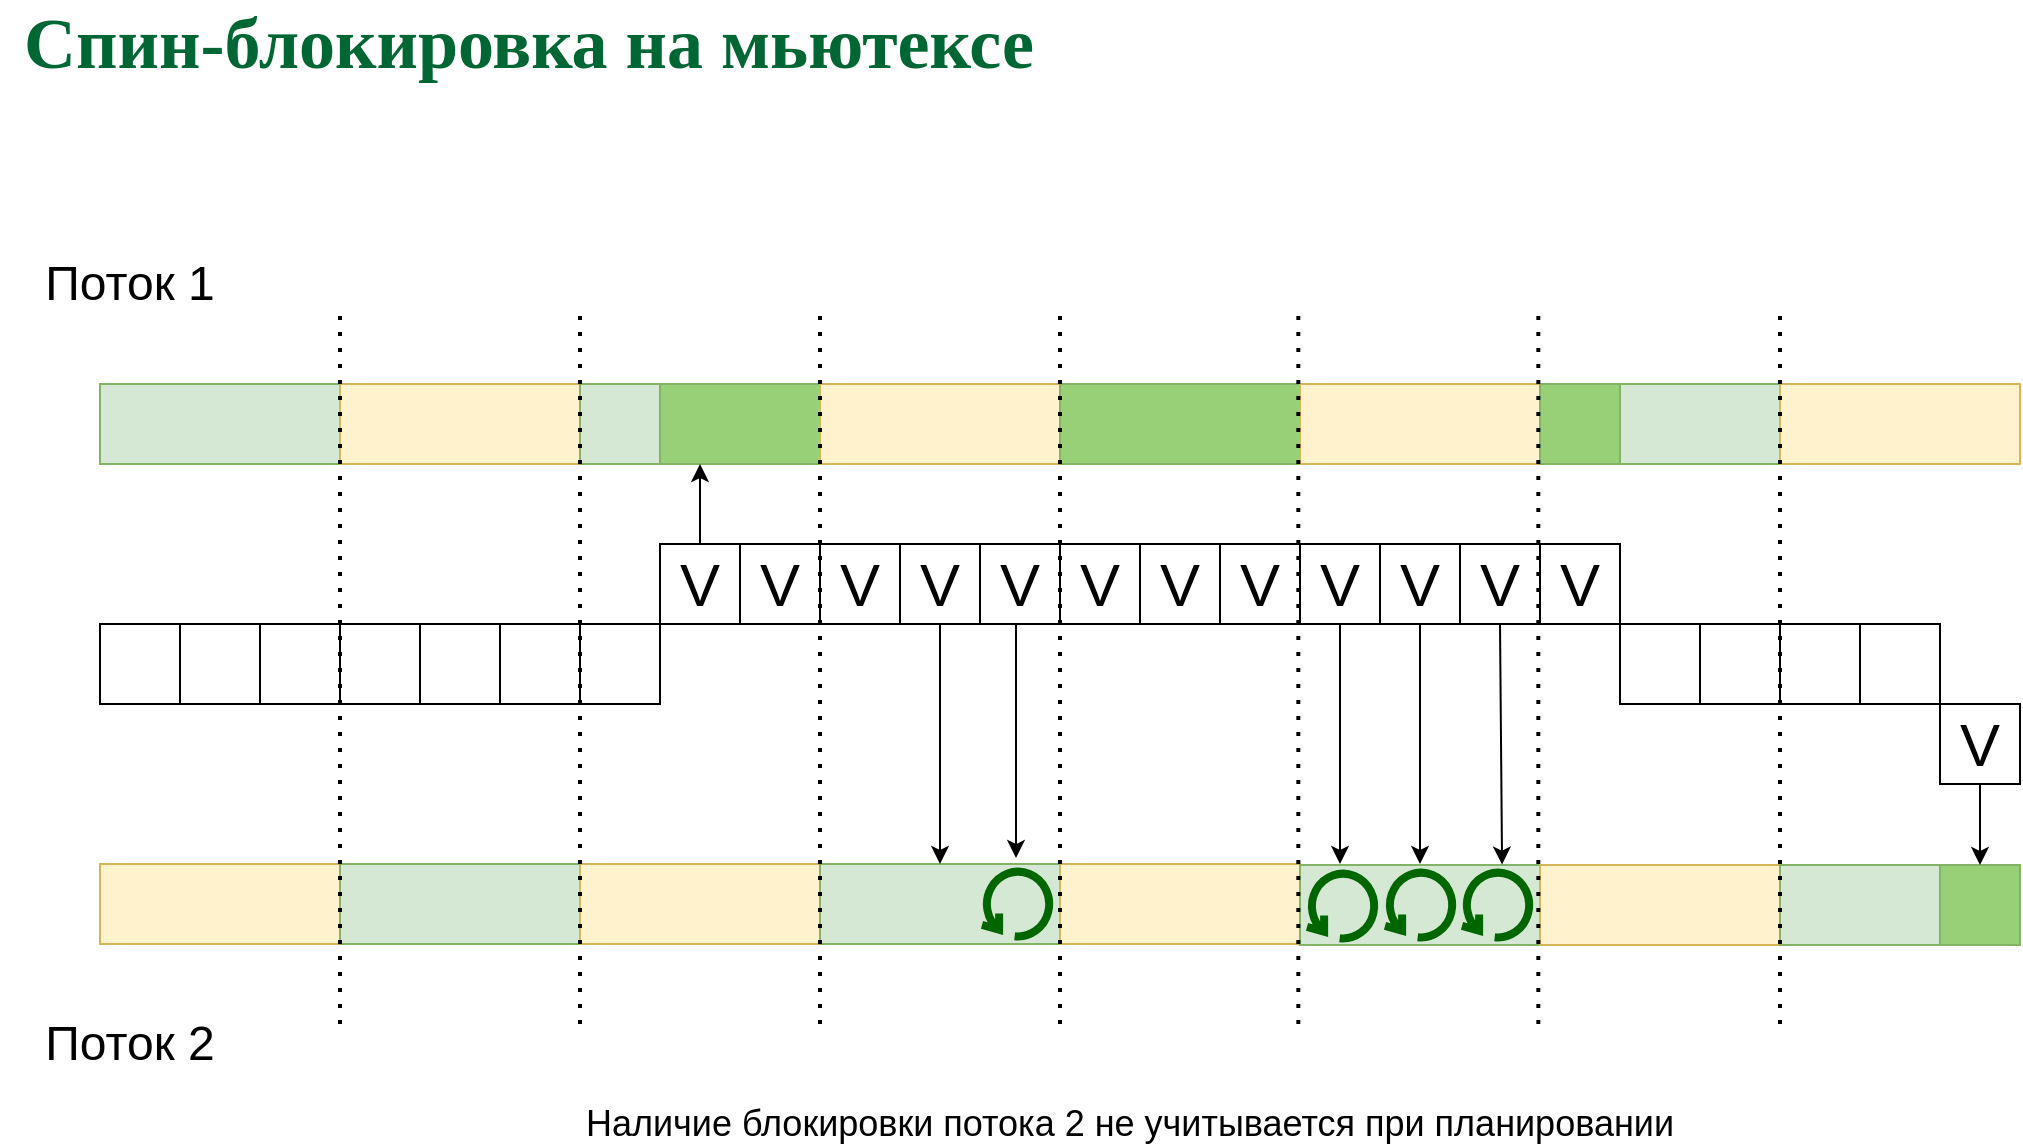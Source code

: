 <mxfile version="13.7.7" type="github" pages="4">
  <diagram id="MGE0amIgMyFyMzsWidT_" name="Mutex - spinlock">
    <mxGraphModel dx="677" dy="384" grid="1" gridSize="10" guides="1" tooltips="1" connect="1" arrows="1" fold="1" page="1" pageScale="1" pageWidth="1169" pageHeight="827" math="0" shadow="0">
      <root>
        <mxCell id="egzKSEprmWDQXE4lO2Hz-0" />
        <mxCell id="egzKSEprmWDQXE4lO2Hz-1" parent="egzKSEprmWDQXE4lO2Hz-0" />
        <mxCell id="egzKSEprmWDQXE4lO2Hz-2" value="" style="rounded=0;whiteSpace=wrap;html=1;fillColor=#d5e8d4;strokeColor=#82b366;" parent="egzKSEprmWDQXE4lO2Hz-1" vertex="1">
          <mxGeometry x="80" y="220" width="120" height="40" as="geometry" />
        </mxCell>
        <mxCell id="egzKSEprmWDQXE4lO2Hz-4" value="" style="rounded=0;whiteSpace=wrap;html=1;fillColor=#fff2cc;strokeColor=#d6b656;" parent="egzKSEprmWDQXE4lO2Hz-1" vertex="1">
          <mxGeometry x="200" y="220" width="120" height="40" as="geometry" />
        </mxCell>
        <mxCell id="egzKSEprmWDQXE4lO2Hz-5" value="" style="rounded=0;whiteSpace=wrap;html=1;fillColor=#fff2cc;strokeColor=#d6b656;" parent="egzKSEprmWDQXE4lO2Hz-1" vertex="1">
          <mxGeometry x="80" y="460" width="120" height="40" as="geometry" />
        </mxCell>
        <mxCell id="egzKSEprmWDQXE4lO2Hz-6" value="" style="rounded=0;whiteSpace=wrap;html=1;fillColor=#d5e8d4;strokeColor=#82b366;" parent="egzKSEprmWDQXE4lO2Hz-1" vertex="1">
          <mxGeometry x="200" y="460" width="120" height="40" as="geometry" />
        </mxCell>
        <mxCell id="0aPPDFqxMMvj2nhd9XFM-1" value="" style="rounded=0;whiteSpace=wrap;html=1;strokeColor=#82b366;fillColor=#97D077;" parent="egzKSEprmWDQXE4lO2Hz-1" vertex="1">
          <mxGeometry x="360" y="220" width="80" height="40" as="geometry" />
        </mxCell>
        <mxCell id="0aPPDFqxMMvj2nhd9XFM-2" value="" style="rounded=0;whiteSpace=wrap;html=1;fillColor=#d5e8d4;strokeColor=#82b366;" parent="egzKSEprmWDQXE4lO2Hz-1" vertex="1">
          <mxGeometry x="320" y="220" width="40" height="40" as="geometry" />
        </mxCell>
        <mxCell id="0aPPDFqxMMvj2nhd9XFM-0" value="&lt;font style=&quot;font-size: 30px&quot;&gt;V&lt;/font&gt;" style="whiteSpace=wrap;html=1;aspect=fixed;" parent="egzKSEprmWDQXE4lO2Hz-1" vertex="1">
          <mxGeometry x="360" y="300" width="40" height="40" as="geometry" />
        </mxCell>
        <mxCell id="0aPPDFqxMMvj2nhd9XFM-6" value="" style="whiteSpace=wrap;html=1;aspect=fixed;" parent="egzKSEprmWDQXE4lO2Hz-1" vertex="1">
          <mxGeometry x="80" y="340" width="40" height="40" as="geometry" />
        </mxCell>
        <mxCell id="0aPPDFqxMMvj2nhd9XFM-7" value="&lt;font style=&quot;font-size: 30px&quot;&gt;V&lt;/font&gt;" style="whiteSpace=wrap;html=1;aspect=fixed;" parent="egzKSEprmWDQXE4lO2Hz-1" vertex="1">
          <mxGeometry x="400" y="300" width="40" height="40" as="geometry" />
        </mxCell>
        <mxCell id="0aPPDFqxMMvj2nhd9XFM-8" value="" style="rounded=0;whiteSpace=wrap;html=1;fillColor=#fff2cc;strokeColor=#d6b656;" parent="egzKSEprmWDQXE4lO2Hz-1" vertex="1">
          <mxGeometry x="320" y="460" width="120" height="40" as="geometry" />
        </mxCell>
        <mxCell id="0aPPDFqxMMvj2nhd9XFM-9" value="" style="whiteSpace=wrap;html=1;aspect=fixed;" parent="egzKSEprmWDQXE4lO2Hz-1" vertex="1">
          <mxGeometry x="120" y="340" width="40" height="40" as="geometry" />
        </mxCell>
        <mxCell id="0aPPDFqxMMvj2nhd9XFM-10" value="" style="whiteSpace=wrap;html=1;aspect=fixed;" parent="egzKSEprmWDQXE4lO2Hz-1" vertex="1">
          <mxGeometry x="200" y="340" width="40" height="40" as="geometry" />
        </mxCell>
        <mxCell id="0aPPDFqxMMvj2nhd9XFM-11" value="" style="whiteSpace=wrap;html=1;aspect=fixed;" parent="egzKSEprmWDQXE4lO2Hz-1" vertex="1">
          <mxGeometry x="160" y="340" width="40" height="40" as="geometry" />
        </mxCell>
        <mxCell id="0aPPDFqxMMvj2nhd9XFM-13" value="" style="whiteSpace=wrap;html=1;aspect=fixed;" parent="egzKSEprmWDQXE4lO2Hz-1" vertex="1">
          <mxGeometry x="240" y="340" width="40" height="40" as="geometry" />
        </mxCell>
        <mxCell id="0aPPDFqxMMvj2nhd9XFM-14" value="" style="whiteSpace=wrap;html=1;aspect=fixed;" parent="egzKSEprmWDQXE4lO2Hz-1" vertex="1">
          <mxGeometry x="280" y="340" width="40" height="40" as="geometry" />
        </mxCell>
        <mxCell id="0aPPDFqxMMvj2nhd9XFM-15" value="" style="whiteSpace=wrap;html=1;aspect=fixed;" parent="egzKSEprmWDQXE4lO2Hz-1" vertex="1">
          <mxGeometry x="320" y="340" width="40" height="40" as="geometry" />
        </mxCell>
        <mxCell id="0aPPDFqxMMvj2nhd9XFM-16" value="" style="rounded=0;whiteSpace=wrap;html=1;fillColor=#d5e8d4;strokeColor=#82b366;" parent="egzKSEprmWDQXE4lO2Hz-1" vertex="1">
          <mxGeometry x="440" y="460" width="120" height="40" as="geometry" />
        </mxCell>
        <mxCell id="0aPPDFqxMMvj2nhd9XFM-17" value="" style="rounded=0;whiteSpace=wrap;html=1;fillColor=#fff2cc;strokeColor=#d6b656;" parent="egzKSEprmWDQXE4lO2Hz-1" vertex="1">
          <mxGeometry x="440" y="220" width="120" height="40" as="geometry" />
        </mxCell>
        <mxCell id="0aPPDFqxMMvj2nhd9XFM-18" value="&lt;font style=&quot;font-size: 30px&quot;&gt;V&lt;/font&gt;" style="whiteSpace=wrap;html=1;aspect=fixed;" parent="egzKSEprmWDQXE4lO2Hz-1" vertex="1">
          <mxGeometry x="440" y="300" width="40" height="40" as="geometry" />
        </mxCell>
        <mxCell id="0aPPDFqxMMvj2nhd9XFM-19" value="&lt;font style=&quot;font-size: 30px&quot;&gt;V&lt;/font&gt;" style="whiteSpace=wrap;html=1;aspect=fixed;" parent="egzKSEprmWDQXE4lO2Hz-1" vertex="1">
          <mxGeometry x="480" y="300" width="40" height="40" as="geometry" />
        </mxCell>
        <mxCell id="0aPPDFqxMMvj2nhd9XFM-20" value="&lt;font style=&quot;font-size: 30px&quot;&gt;V&lt;/font&gt;" style="whiteSpace=wrap;html=1;aspect=fixed;" parent="egzKSEprmWDQXE4lO2Hz-1" vertex="1">
          <mxGeometry x="520" y="300" width="40" height="40" as="geometry" />
        </mxCell>
        <mxCell id="0aPPDFqxMMvj2nhd9XFM-21" value="&lt;font style=&quot;font-size: 30px&quot;&gt;V&lt;/font&gt;" style="whiteSpace=wrap;html=1;aspect=fixed;" parent="egzKSEprmWDQXE4lO2Hz-1" vertex="1">
          <mxGeometry x="560" y="300" width="40" height="40" as="geometry" />
        </mxCell>
        <mxCell id="0aPPDFqxMMvj2nhd9XFM-22" value="" style="rounded=0;whiteSpace=wrap;html=1;strokeColor=#82b366;fillColor=#97D077;" parent="egzKSEprmWDQXE4lO2Hz-1" vertex="1">
          <mxGeometry x="560" y="220" width="120" height="40" as="geometry" />
        </mxCell>
        <mxCell id="EkMnIeAbIw2VScNW5JcH-1" value="" style="shape=mxgraph.bpmn.loop;html=1;outlineConnect=0;fillColor=#97D077;aspect=fixed;strokeWidth=4;strokeColor=#006600;" parent="egzKSEprmWDQXE4lO2Hz-1" vertex="1">
          <mxGeometry x="521" y="462" width="35" height="35" as="geometry" />
        </mxCell>
        <mxCell id="EkMnIeAbIw2VScNW5JcH-2" value="" style="rounded=0;whiteSpace=wrap;html=1;fillColor=#fff2cc;strokeColor=#d6b656;" parent="egzKSEprmWDQXE4lO2Hz-1" vertex="1">
          <mxGeometry x="560" y="460" width="120" height="40" as="geometry" />
        </mxCell>
        <mxCell id="EkMnIeAbIw2VScNW5JcH-3" value="&lt;font style=&quot;font-size: 30px&quot;&gt;V&lt;/font&gt;" style="whiteSpace=wrap;html=1;aspect=fixed;" parent="egzKSEprmWDQXE4lO2Hz-1" vertex="1">
          <mxGeometry x="600" y="300" width="40" height="40" as="geometry" />
        </mxCell>
        <mxCell id="EkMnIeAbIw2VScNW5JcH-4" value="&lt;font style=&quot;font-size: 30px&quot;&gt;V&lt;/font&gt;" style="whiteSpace=wrap;html=1;aspect=fixed;" parent="egzKSEprmWDQXE4lO2Hz-1" vertex="1">
          <mxGeometry x="640" y="300" width="40" height="40" as="geometry" />
        </mxCell>
        <mxCell id="EkMnIeAbIw2VScNW5JcH-5" value="" style="rounded=0;whiteSpace=wrap;html=1;fillColor=#d5e8d4;strokeColor=#82b366;" parent="egzKSEprmWDQXE4lO2Hz-1" vertex="1">
          <mxGeometry x="680" y="460.5" width="120" height="40" as="geometry" />
        </mxCell>
        <mxCell id="EkMnIeAbIw2VScNW5JcH-6" value="" style="shape=mxgraph.bpmn.loop;html=1;outlineConnect=0;fillColor=#97D077;aspect=fixed;strokeWidth=4;strokeColor=#006600;" parent="egzKSEprmWDQXE4lO2Hz-1" vertex="1">
          <mxGeometry x="722.5" y="462.5" width="35" height="35" as="geometry" />
        </mxCell>
        <mxCell id="EkMnIeAbIw2VScNW5JcH-7" value="" style="shape=mxgraph.bpmn.loop;html=1;outlineConnect=0;fillColor=#97D077;aspect=fixed;strokeWidth=4;strokeColor=#006600;" parent="egzKSEprmWDQXE4lO2Hz-1" vertex="1">
          <mxGeometry x="761" y="462.5" width="35" height="35" as="geometry" />
        </mxCell>
        <mxCell id="EkMnIeAbIw2VScNW5JcH-8" value="" style="shape=mxgraph.bpmn.loop;html=1;outlineConnect=0;fillColor=#97D077;aspect=fixed;strokeWidth=4;strokeColor=#006600;" parent="egzKSEprmWDQXE4lO2Hz-1" vertex="1">
          <mxGeometry x="683.5" y="463" width="35" height="35" as="geometry" />
        </mxCell>
        <mxCell id="EkMnIeAbIw2VScNW5JcH-9" value="" style="rounded=0;whiteSpace=wrap;html=1;fillColor=#fff2cc;strokeColor=#d6b656;" parent="egzKSEprmWDQXE4lO2Hz-1" vertex="1">
          <mxGeometry x="680" y="220" width="120" height="40" as="geometry" />
        </mxCell>
        <mxCell id="EkMnIeAbIw2VScNW5JcH-10" value="&lt;font style=&quot;font-size: 30px&quot;&gt;V&lt;/font&gt;" style="whiteSpace=wrap;html=1;aspect=fixed;" parent="egzKSEprmWDQXE4lO2Hz-1" vertex="1">
          <mxGeometry x="680" y="300" width="40" height="40" as="geometry" />
        </mxCell>
        <mxCell id="EkMnIeAbIw2VScNW5JcH-11" value="&lt;font style=&quot;font-size: 30px&quot;&gt;V&lt;/font&gt;" style="whiteSpace=wrap;html=1;aspect=fixed;" parent="egzKSEprmWDQXE4lO2Hz-1" vertex="1">
          <mxGeometry x="720" y="300" width="40" height="40" as="geometry" />
        </mxCell>
        <mxCell id="EkMnIeAbIw2VScNW5JcH-12" value="&lt;font style=&quot;font-size: 30px&quot;&gt;V&lt;/font&gt;" style="whiteSpace=wrap;html=1;aspect=fixed;" parent="egzKSEprmWDQXE4lO2Hz-1" vertex="1">
          <mxGeometry x="760" y="300" width="40" height="40" as="geometry" />
        </mxCell>
        <mxCell id="EkMnIeAbIw2VScNW5JcH-13" value="&lt;font style=&quot;font-size: 30px&quot;&gt;V&lt;/font&gt;" style="whiteSpace=wrap;html=1;aspect=fixed;" parent="egzKSEprmWDQXE4lO2Hz-1" vertex="1">
          <mxGeometry x="800" y="300" width="40" height="40" as="geometry" />
        </mxCell>
        <mxCell id="EkMnIeAbIw2VScNW5JcH-14" value="" style="rounded=0;whiteSpace=wrap;html=1;strokeColor=#82b366;fillColor=#97D077;" parent="egzKSEprmWDQXE4lO2Hz-1" vertex="1">
          <mxGeometry x="800" y="220" width="40" height="40" as="geometry" />
        </mxCell>
        <mxCell id="EkMnIeAbIw2VScNW5JcH-15" value="" style="whiteSpace=wrap;html=1;aspect=fixed;" parent="egzKSEprmWDQXE4lO2Hz-1" vertex="1">
          <mxGeometry x="840" y="340" width="40" height="40" as="geometry" />
        </mxCell>
        <mxCell id="EkMnIeAbIw2VScNW5JcH-16" value="" style="whiteSpace=wrap;html=1;aspect=fixed;" parent="egzKSEprmWDQXE4lO2Hz-1" vertex="1">
          <mxGeometry x="880" y="340" width="40" height="40" as="geometry" />
        </mxCell>
        <mxCell id="EkMnIeAbIw2VScNW5JcH-17" value="" style="rounded=0;whiteSpace=wrap;html=1;strokeColor=#82b366;fillColor=#d5e8d4;" parent="egzKSEprmWDQXE4lO2Hz-1" vertex="1">
          <mxGeometry x="840" y="220" width="80" height="40" as="geometry" />
        </mxCell>
        <mxCell id="EkMnIeAbIw2VScNW5JcH-18" value="" style="rounded=0;whiteSpace=wrap;html=1;fillColor=#fff2cc;strokeColor=#d6b656;" parent="egzKSEprmWDQXE4lO2Hz-1" vertex="1">
          <mxGeometry x="800" y="460.5" width="120" height="40" as="geometry" />
        </mxCell>
        <mxCell id="EkMnIeAbIw2VScNW5JcH-19" value="" style="rounded=0;whiteSpace=wrap;html=1;strokeColor=#82b366;fillColor=#d5e8d4;" parent="egzKSEprmWDQXE4lO2Hz-1" vertex="1">
          <mxGeometry x="920" y="460.5" width="80" height="40" as="geometry" />
        </mxCell>
        <mxCell id="EkMnIeAbIw2VScNW5JcH-20" value="" style="rounded=0;whiteSpace=wrap;html=1;strokeColor=#82b366;fillColor=#97D077;" parent="egzKSEprmWDQXE4lO2Hz-1" vertex="1">
          <mxGeometry x="1000" y="460.5" width="40" height="40" as="geometry" />
        </mxCell>
        <mxCell id="EkMnIeAbIw2VScNW5JcH-21" value="" style="whiteSpace=wrap;html=1;aspect=fixed;" parent="egzKSEprmWDQXE4lO2Hz-1" vertex="1">
          <mxGeometry x="920" y="340" width="40" height="40" as="geometry" />
        </mxCell>
        <mxCell id="EkMnIeAbIw2VScNW5JcH-22" value="" style="whiteSpace=wrap;html=1;aspect=fixed;" parent="egzKSEprmWDQXE4lO2Hz-1" vertex="1">
          <mxGeometry x="960" y="340" width="40" height="40" as="geometry" />
        </mxCell>
        <mxCell id="EkMnIeAbIw2VScNW5JcH-23" value="&lt;font style=&quot;font-size: 30px&quot;&gt;V&lt;/font&gt;" style="whiteSpace=wrap;html=1;aspect=fixed;" parent="egzKSEprmWDQXE4lO2Hz-1" vertex="1">
          <mxGeometry x="1000" y="380" width="40" height="40" as="geometry" />
        </mxCell>
        <mxCell id="EkMnIeAbIw2VScNW5JcH-24" value="" style="rounded=0;whiteSpace=wrap;html=1;fillColor=#fff2cc;strokeColor=#d6b656;" parent="egzKSEprmWDQXE4lO2Hz-1" vertex="1">
          <mxGeometry x="920" y="220" width="120" height="40" as="geometry" />
        </mxCell>
        <mxCell id="Ox74ODpOmAC8dxmcJTIc-1" value="" style="endArrow=classic;html=1;entryX=0.25;entryY=1;entryDx=0;entryDy=0;exitX=0.5;exitY=0;exitDx=0;exitDy=0;" parent="egzKSEprmWDQXE4lO2Hz-1" source="0aPPDFqxMMvj2nhd9XFM-0" target="0aPPDFqxMMvj2nhd9XFM-1" edge="1">
          <mxGeometry width="50" height="50" relative="1" as="geometry">
            <mxPoint x="400" y="390" as="sourcePoint" />
            <mxPoint x="260" y="640" as="targetPoint" />
          </mxGeometry>
        </mxCell>
        <mxCell id="69qzEcdlD3jyEWn3shQl-0" value="" style="endArrow=classic;html=1;exitX=0.5;exitY=1;exitDx=0;exitDy=0;entryX=0.5;entryY=0;entryDx=0;entryDy=0;" edge="1" parent="egzKSEprmWDQXE4lO2Hz-1" source="0aPPDFqxMMvj2nhd9XFM-19" target="0aPPDFqxMMvj2nhd9XFM-16">
          <mxGeometry width="50" height="50" relative="1" as="geometry">
            <mxPoint x="500" y="458" as="sourcePoint" />
            <mxPoint x="460" y="430" as="targetPoint" />
          </mxGeometry>
        </mxCell>
        <mxCell id="69qzEcdlD3jyEWn3shQl-1" value="" style="endArrow=classic;html=1;exitX=0.5;exitY=1;exitDx=0;exitDy=0;" edge="1" parent="egzKSEprmWDQXE4lO2Hz-1" source="EkMnIeAbIw2VScNW5JcH-10">
          <mxGeometry width="50" height="50" relative="1" as="geometry">
            <mxPoint x="700" y="460" as="sourcePoint" />
            <mxPoint x="700" y="460" as="targetPoint" />
          </mxGeometry>
        </mxCell>
        <mxCell id="69qzEcdlD3jyEWn3shQl-2" value="" style="endArrow=classic;html=1;" edge="1" parent="egzKSEprmWDQXE4lO2Hz-1">
          <mxGeometry width="50" height="50" relative="1" as="geometry">
            <mxPoint x="538" y="340" as="sourcePoint" />
            <mxPoint x="538" y="457" as="targetPoint" />
          </mxGeometry>
        </mxCell>
        <mxCell id="VBAqKeldqFWhcmaFy6Zt-0" value="" style="endArrow=none;dashed=1;html=1;dashPattern=1 3;strokeWidth=2;" edge="1" parent="egzKSEprmWDQXE4lO2Hz-1">
          <mxGeometry width="50" height="50" relative="1" as="geometry">
            <mxPoint x="200" y="540" as="sourcePoint" />
            <mxPoint x="200" y="180" as="targetPoint" />
          </mxGeometry>
        </mxCell>
        <mxCell id="VBAqKeldqFWhcmaFy6Zt-3" value="" style="endArrow=none;dashed=1;html=1;dashPattern=1 3;strokeWidth=2;" edge="1" parent="egzKSEprmWDQXE4lO2Hz-1">
          <mxGeometry width="50" height="50" relative="1" as="geometry">
            <mxPoint x="320" y="540" as="sourcePoint" />
            <mxPoint x="320" y="180" as="targetPoint" />
          </mxGeometry>
        </mxCell>
        <mxCell id="VBAqKeldqFWhcmaFy6Zt-4" value="" style="endArrow=none;dashed=1;html=1;dashPattern=1 3;strokeWidth=2;" edge="1" parent="egzKSEprmWDQXE4lO2Hz-1">
          <mxGeometry width="50" height="50" relative="1" as="geometry">
            <mxPoint x="440" y="540" as="sourcePoint" />
            <mxPoint x="440" y="180" as="targetPoint" />
          </mxGeometry>
        </mxCell>
        <mxCell id="VBAqKeldqFWhcmaFy6Zt-5" value="" style="endArrow=none;dashed=1;html=1;dashPattern=1 3;strokeWidth=2;" edge="1" parent="egzKSEprmWDQXE4lO2Hz-1">
          <mxGeometry width="50" height="50" relative="1" as="geometry">
            <mxPoint x="560" y="540" as="sourcePoint" />
            <mxPoint x="560" y="180" as="targetPoint" />
          </mxGeometry>
        </mxCell>
        <mxCell id="VBAqKeldqFWhcmaFy6Zt-6" value="" style="endArrow=none;dashed=1;html=1;dashPattern=1 3;strokeWidth=2;" edge="1" parent="egzKSEprmWDQXE4lO2Hz-1">
          <mxGeometry width="50" height="50" relative="1" as="geometry">
            <mxPoint x="679.17" y="540" as="sourcePoint" />
            <mxPoint x="679.17" y="180" as="targetPoint" />
          </mxGeometry>
        </mxCell>
        <mxCell id="VBAqKeldqFWhcmaFy6Zt-7" value="" style="endArrow=none;dashed=1;html=1;dashPattern=1 3;strokeWidth=2;" edge="1" parent="egzKSEprmWDQXE4lO2Hz-1">
          <mxGeometry width="50" height="50" relative="1" as="geometry">
            <mxPoint x="799.17" y="540" as="sourcePoint" />
            <mxPoint x="799.17" y="180" as="targetPoint" />
          </mxGeometry>
        </mxCell>
        <mxCell id="VBAqKeldqFWhcmaFy6Zt-8" value="" style="endArrow=none;dashed=1;html=1;dashPattern=1 3;strokeWidth=2;" edge="1" parent="egzKSEprmWDQXE4lO2Hz-1">
          <mxGeometry width="50" height="50" relative="1" as="geometry">
            <mxPoint x="920" y="540" as="sourcePoint" />
            <mxPoint x="920" y="180" as="targetPoint" />
          </mxGeometry>
        </mxCell>
        <mxCell id="N81QqHq27Ue9tbVYdFpq-0" value="&lt;font style=&quot;font-size: 24px&quot;&gt;Поток 1&lt;/font&gt;" style="text;html=1;strokeColor=none;fillColor=none;align=center;verticalAlign=middle;whiteSpace=wrap;rounded=0;" vertex="1" parent="egzKSEprmWDQXE4lO2Hz-1">
          <mxGeometry x="30" y="160" width="130" height="20" as="geometry" />
        </mxCell>
        <mxCell id="yUw7EQO-VUPE7KpfeguR-0" value="&lt;font style=&quot;font-size: 24px&quot;&gt;Поток 2&lt;/font&gt;" style="text;html=1;strokeColor=none;fillColor=none;align=center;verticalAlign=middle;whiteSpace=wrap;rounded=0;" vertex="1" parent="egzKSEprmWDQXE4lO2Hz-1">
          <mxGeometry x="30" y="540" width="130" height="20" as="geometry" />
        </mxCell>
        <mxCell id="G235KOUm36JRrY9uVVRr-0" value="&lt;font face=&quot;Garamond&quot; color=&quot;#006633&quot; size=&quot;1&quot;&gt;&lt;b style=&quot;font-size: 36px&quot;&gt;Спин-блокировка на мьютексе&lt;/b&gt;&lt;/font&gt;" style="text;html=1;align=left;verticalAlign=middle;whiteSpace=wrap;rounded=0;" vertex="1" parent="egzKSEprmWDQXE4lO2Hz-1">
          <mxGeometry x="40" y="40" width="920" height="20" as="geometry" />
        </mxCell>
        <mxCell id="_kNGEcyH6tN4Kq5b5k_X-0" value="&lt;font color=&quot;#000000&quot; style=&quot;font-size: 18px&quot;&gt;Наличие блокировки потока 2 не учитывается при планировании&lt;/font&gt;" style="text;html=1;strokeColor=none;fillColor=none;align=center;verticalAlign=middle;whiteSpace=wrap;rounded=0;fontColor=#006633;" vertex="1" parent="egzKSEprmWDQXE4lO2Hz-1">
          <mxGeometry x="300" y="580" width="590" height="20" as="geometry" />
        </mxCell>
        <mxCell id="yQzKRLeDWQbCE8Vg_R0H-0" value="" style="endArrow=classic;html=1;exitX=0.5;exitY=1;exitDx=0;exitDy=0;" edge="1" parent="egzKSEprmWDQXE4lO2Hz-1" source="EkMnIeAbIw2VScNW5JcH-11">
          <mxGeometry width="50" height="50" relative="1" as="geometry">
            <mxPoint x="710" y="350.0" as="sourcePoint" />
            <mxPoint x="740" y="460" as="targetPoint" />
          </mxGeometry>
        </mxCell>
        <mxCell id="yQzKRLeDWQbCE8Vg_R0H-1" value="" style="endArrow=classic;html=1;exitX=0.5;exitY=1;exitDx=0;exitDy=0;entryX=0.842;entryY=-0.005;entryDx=0;entryDy=0;entryPerimeter=0;" edge="1" parent="egzKSEprmWDQXE4lO2Hz-1" source="EkMnIeAbIw2VScNW5JcH-12" target="EkMnIeAbIw2VScNW5JcH-5">
          <mxGeometry width="50" height="50" relative="1" as="geometry">
            <mxPoint x="720" y="360.0" as="sourcePoint" />
            <mxPoint x="779" y="450" as="targetPoint" />
          </mxGeometry>
        </mxCell>
        <mxCell id="yQzKRLeDWQbCE8Vg_R0H-2" value="" style="endArrow=classic;html=1;fontColor=#006633;exitX=0.5;exitY=1;exitDx=0;exitDy=0;entryX=0.5;entryY=0;entryDx=0;entryDy=0;" edge="1" parent="egzKSEprmWDQXE4lO2Hz-1" source="EkMnIeAbIw2VScNW5JcH-23" target="EkMnIeAbIw2VScNW5JcH-20">
          <mxGeometry width="50" height="50" relative="1" as="geometry">
            <mxPoint x="850" y="300" as="sourcePoint" />
            <mxPoint x="900" y="250" as="targetPoint" />
          </mxGeometry>
        </mxCell>
      </root>
    </mxGraphModel>
  </diagram>
  <diagram name="Mutex - queue" id="ASGZ3K-WkQ0-r-J1xUNQ">
    <mxGraphModel dx="1422" dy="806" grid="1" gridSize="10" guides="1" tooltips="1" connect="1" arrows="1" fold="1" page="1" pageScale="1" pageWidth="1169" pageHeight="827" math="0" shadow="0">
      <root>
        <mxCell id="yh3LMR_NNYSIdBTZSJ3h-0" />
        <mxCell id="yh3LMR_NNYSIdBTZSJ3h-1" parent="yh3LMR_NNYSIdBTZSJ3h-0" />
        <mxCell id="yh3LMR_NNYSIdBTZSJ3h-2" value="" style="rounded=0;whiteSpace=wrap;html=1;fillColor=#d5e8d4;strokeColor=#82b366;" parent="yh3LMR_NNYSIdBTZSJ3h-1" vertex="1">
          <mxGeometry x="80" y="220" width="120" height="40" as="geometry" />
        </mxCell>
        <mxCell id="yh3LMR_NNYSIdBTZSJ3h-3" value="" style="rounded=0;whiteSpace=wrap;html=1;fillColor=#fff2cc;strokeColor=#d6b656;" parent="yh3LMR_NNYSIdBTZSJ3h-1" vertex="1">
          <mxGeometry x="200" y="220" width="120" height="40" as="geometry" />
        </mxCell>
        <mxCell id="yh3LMR_NNYSIdBTZSJ3h-4" value="" style="rounded=0;whiteSpace=wrap;html=1;fillColor=#fff2cc;strokeColor=#d6b656;" parent="yh3LMR_NNYSIdBTZSJ3h-1" vertex="1">
          <mxGeometry x="80" y="460" width="120" height="40" as="geometry" />
        </mxCell>
        <mxCell id="yh3LMR_NNYSIdBTZSJ3h-5" value="" style="rounded=0;whiteSpace=wrap;html=1;fillColor=#d5e8d4;strokeColor=#82b366;" parent="yh3LMR_NNYSIdBTZSJ3h-1" vertex="1">
          <mxGeometry x="200" y="460" width="120" height="40" as="geometry" />
        </mxCell>
        <mxCell id="yh3LMR_NNYSIdBTZSJ3h-6" value="" style="rounded=0;whiteSpace=wrap;html=1;strokeColor=#82b366;fillColor=#97D077;" parent="yh3LMR_NNYSIdBTZSJ3h-1" vertex="1">
          <mxGeometry x="360" y="220" width="80" height="40" as="geometry" />
        </mxCell>
        <mxCell id="yh3LMR_NNYSIdBTZSJ3h-7" value="" style="rounded=0;whiteSpace=wrap;html=1;fillColor=#d5e8d4;strokeColor=#82b366;" parent="yh3LMR_NNYSIdBTZSJ3h-1" vertex="1">
          <mxGeometry x="320" y="220" width="40" height="40" as="geometry" />
        </mxCell>
        <mxCell id="yh3LMR_NNYSIdBTZSJ3h-8" value="&lt;font style=&quot;font-size: 30px&quot;&gt;V&lt;/font&gt;" style="whiteSpace=wrap;html=1;aspect=fixed;" parent="yh3LMR_NNYSIdBTZSJ3h-1" vertex="1">
          <mxGeometry x="360" y="300" width="40" height="40" as="geometry" />
        </mxCell>
        <mxCell id="yh3LMR_NNYSIdBTZSJ3h-9" value="" style="whiteSpace=wrap;html=1;aspect=fixed;" parent="yh3LMR_NNYSIdBTZSJ3h-1" vertex="1">
          <mxGeometry x="80" y="340" width="40" height="40" as="geometry" />
        </mxCell>
        <mxCell id="yh3LMR_NNYSIdBTZSJ3h-10" value="&lt;font style=&quot;font-size: 30px&quot;&gt;V&lt;/font&gt;" style="whiteSpace=wrap;html=1;aspect=fixed;" parent="yh3LMR_NNYSIdBTZSJ3h-1" vertex="1">
          <mxGeometry x="400" y="300" width="40" height="40" as="geometry" />
        </mxCell>
        <mxCell id="yh3LMR_NNYSIdBTZSJ3h-11" value="" style="rounded=0;whiteSpace=wrap;html=1;fillColor=#fff2cc;strokeColor=#d6b656;" parent="yh3LMR_NNYSIdBTZSJ3h-1" vertex="1">
          <mxGeometry x="320" y="460" width="120" height="40" as="geometry" />
        </mxCell>
        <mxCell id="yh3LMR_NNYSIdBTZSJ3h-12" value="" style="whiteSpace=wrap;html=1;aspect=fixed;" parent="yh3LMR_NNYSIdBTZSJ3h-1" vertex="1">
          <mxGeometry x="120" y="340" width="40" height="40" as="geometry" />
        </mxCell>
        <mxCell id="yh3LMR_NNYSIdBTZSJ3h-13" value="" style="whiteSpace=wrap;html=1;aspect=fixed;" parent="yh3LMR_NNYSIdBTZSJ3h-1" vertex="1">
          <mxGeometry x="200" y="340" width="40" height="40" as="geometry" />
        </mxCell>
        <mxCell id="yh3LMR_NNYSIdBTZSJ3h-14" value="" style="whiteSpace=wrap;html=1;aspect=fixed;" parent="yh3LMR_NNYSIdBTZSJ3h-1" vertex="1">
          <mxGeometry x="160" y="340" width="40" height="40" as="geometry" />
        </mxCell>
        <mxCell id="yh3LMR_NNYSIdBTZSJ3h-15" value="" style="whiteSpace=wrap;html=1;aspect=fixed;" parent="yh3LMR_NNYSIdBTZSJ3h-1" vertex="1">
          <mxGeometry x="240" y="340" width="40" height="40" as="geometry" />
        </mxCell>
        <mxCell id="yh3LMR_NNYSIdBTZSJ3h-16" value="" style="whiteSpace=wrap;html=1;aspect=fixed;" parent="yh3LMR_NNYSIdBTZSJ3h-1" vertex="1">
          <mxGeometry x="280" y="340" width="40" height="40" as="geometry" />
        </mxCell>
        <mxCell id="yh3LMR_NNYSIdBTZSJ3h-17" value="" style="whiteSpace=wrap;html=1;aspect=fixed;" parent="yh3LMR_NNYSIdBTZSJ3h-1" vertex="1">
          <mxGeometry x="320" y="340" width="40" height="40" as="geometry" />
        </mxCell>
        <mxCell id="yh3LMR_NNYSIdBTZSJ3h-18" value="" style="rounded=0;whiteSpace=wrap;html=1;fillColor=#d5e8d4;strokeColor=#82b366;" parent="yh3LMR_NNYSIdBTZSJ3h-1" vertex="1">
          <mxGeometry x="440" y="460" width="80" height="40" as="geometry" />
        </mxCell>
        <mxCell id="yh3LMR_NNYSIdBTZSJ3h-19" value="" style="rounded=0;whiteSpace=wrap;html=1;fillColor=#fff2cc;strokeColor=#d6b656;" parent="yh3LMR_NNYSIdBTZSJ3h-1" vertex="1">
          <mxGeometry x="440" y="220" width="80" height="40" as="geometry" />
        </mxCell>
        <mxCell id="yh3LMR_NNYSIdBTZSJ3h-20" value="&lt;font style=&quot;font-size: 30px&quot;&gt;V&lt;/font&gt;" style="whiteSpace=wrap;html=1;aspect=fixed;" parent="yh3LMR_NNYSIdBTZSJ3h-1" vertex="1">
          <mxGeometry x="440" y="300" width="40" height="40" as="geometry" />
        </mxCell>
        <mxCell id="yh3LMR_NNYSIdBTZSJ3h-21" value="&lt;font style=&quot;font-size: 30px&quot;&gt;V&lt;/font&gt;" style="whiteSpace=wrap;html=1;aspect=fixed;" parent="yh3LMR_NNYSIdBTZSJ3h-1" vertex="1">
          <mxGeometry x="480" y="300" width="40" height="40" as="geometry" />
        </mxCell>
        <mxCell id="yh3LMR_NNYSIdBTZSJ3h-23" value="&lt;font style=&quot;font-size: 30px&quot;&gt;V&lt;/font&gt;" style="whiteSpace=wrap;html=1;aspect=fixed;" parent="yh3LMR_NNYSIdBTZSJ3h-1" vertex="1">
          <mxGeometry x="520" y="300" width="40" height="40" as="geometry" />
        </mxCell>
        <mxCell id="yh3LMR_NNYSIdBTZSJ3h-24" value="" style="rounded=0;whiteSpace=wrap;html=1;strokeColor=#82b366;fillColor=#97D077;" parent="yh3LMR_NNYSIdBTZSJ3h-1" vertex="1">
          <mxGeometry x="520" y="220" width="120" height="40" as="geometry" />
        </mxCell>
        <mxCell id="yh3LMR_NNYSIdBTZSJ3h-27" value="" style="rounded=0;whiteSpace=wrap;html=1;fillColor=#e51400;strokeColor=#B20000;fontColor=#ffffff;" parent="yh3LMR_NNYSIdBTZSJ3h-1" vertex="1">
          <mxGeometry x="520" y="460" width="280" height="40" as="geometry" />
        </mxCell>
        <mxCell id="yh3LMR_NNYSIdBTZSJ3h-28" value="&lt;font style=&quot;font-size: 30px&quot;&gt;V&lt;/font&gt;" style="whiteSpace=wrap;html=1;aspect=fixed;" parent="yh3LMR_NNYSIdBTZSJ3h-1" vertex="1">
          <mxGeometry x="560" y="300" width="40" height="40" as="geometry" />
        </mxCell>
        <mxCell id="yh3LMR_NNYSIdBTZSJ3h-29" value="&lt;font style=&quot;font-size: 30px&quot;&gt;V&lt;/font&gt;" style="whiteSpace=wrap;html=1;aspect=fixed;" parent="yh3LMR_NNYSIdBTZSJ3h-1" vertex="1">
          <mxGeometry x="600" y="300" width="40" height="40" as="geometry" />
        </mxCell>
        <mxCell id="yh3LMR_NNYSIdBTZSJ3h-35" value="&lt;font style=&quot;font-size: 30px&quot;&gt;V&lt;/font&gt;" style="whiteSpace=wrap;html=1;aspect=fixed;" parent="yh3LMR_NNYSIdBTZSJ3h-1" vertex="1">
          <mxGeometry x="640" y="300" width="40" height="40" as="geometry" />
        </mxCell>
        <mxCell id="yh3LMR_NNYSIdBTZSJ3h-39" value="" style="rounded=0;whiteSpace=wrap;html=1;strokeColor=#82b366;fillColor=#97D077;" parent="yh3LMR_NNYSIdBTZSJ3h-1" vertex="1">
          <mxGeometry x="640" y="220" width="40" height="40" as="geometry" />
        </mxCell>
        <mxCell id="yh3LMR_NNYSIdBTZSJ3h-45" value="" style="rounded=0;whiteSpace=wrap;html=1;strokeColor=#82b366;fillColor=#97D077;" parent="yh3LMR_NNYSIdBTZSJ3h-1" vertex="1">
          <mxGeometry x="880" y="460" width="40" height="40" as="geometry" />
        </mxCell>
        <mxCell id="yh3LMR_NNYSIdBTZSJ3h-46" value="" style="whiteSpace=wrap;html=1;aspect=fixed;" parent="yh3LMR_NNYSIdBTZSJ3h-1" vertex="1">
          <mxGeometry x="720" y="340" width="40" height="40" as="geometry" />
        </mxCell>
        <mxCell id="yh3LMR_NNYSIdBTZSJ3h-47" value="" style="whiteSpace=wrap;html=1;aspect=fixed;" parent="yh3LMR_NNYSIdBTZSJ3h-1" vertex="1">
          <mxGeometry x="760" y="340" width="40" height="40" as="geometry" />
        </mxCell>
        <mxCell id="yh3LMR_NNYSIdBTZSJ3h-48" value="&lt;font style=&quot;font-size: 30px&quot;&gt;V&lt;/font&gt;" style="whiteSpace=wrap;html=1;aspect=fixed;" parent="yh3LMR_NNYSIdBTZSJ3h-1" vertex="1">
          <mxGeometry x="880" y="380" width="40" height="40" as="geometry" />
        </mxCell>
        <mxCell id="yh3LMR_NNYSIdBTZSJ3h-50" value="" style="endArrow=classic;html=1;exitX=0.5;exitY=0;exitDx=0;exitDy=0;entryX=0.25;entryY=1;entryDx=0;entryDy=0;" parent="yh3LMR_NNYSIdBTZSJ3h-1" source="yh3LMR_NNYSIdBTZSJ3h-8" target="yh3LMR_NNYSIdBTZSJ3h-6" edge="1">
          <mxGeometry width="50" height="50" relative="1" as="geometry">
            <mxPoint x="210" y="690" as="sourcePoint" />
            <mxPoint x="410" y="390" as="targetPoint" />
          </mxGeometry>
        </mxCell>
        <mxCell id="DAJnWWRiXqsbYn3FnPX8-0" value="" style="endArrow=classic;html=1;exitX=0.5;exitY=1;exitDx=0;exitDy=0;entryX=0.75;entryY=0;entryDx=0;entryDy=0;" edge="1" parent="yh3LMR_NNYSIdBTZSJ3h-1" source="yh3LMR_NNYSIdBTZSJ3h-21" target="yh3LMR_NNYSIdBTZSJ3h-18">
          <mxGeometry width="50" height="50" relative="1" as="geometry">
            <mxPoint x="560" y="540" as="sourcePoint" />
            <mxPoint x="470" y="400" as="targetPoint" />
          </mxGeometry>
        </mxCell>
        <mxCell id="JOh_HqATC-TCsiU0-dHM-0" value="&lt;font style=&quot;font-size: 30px&quot;&gt;V&lt;/font&gt;" style="whiteSpace=wrap;html=1;aspect=fixed;" vertex="1" parent="yh3LMR_NNYSIdBTZSJ3h-1">
          <mxGeometry x="680" y="300" width="40" height="40" as="geometry" />
        </mxCell>
        <mxCell id="JOh_HqATC-TCsiU0-dHM-4" value="" style="rounded=0;whiteSpace=wrap;html=1;strokeColor=#82b366;fillColor=#97D077;" vertex="1" parent="yh3LMR_NNYSIdBTZSJ3h-1">
          <mxGeometry x="680" y="220" width="40" height="40" as="geometry" />
        </mxCell>
        <mxCell id="JOh_HqATC-TCsiU0-dHM-6" value="" style="rounded=0;whiteSpace=wrap;html=1;fillColor=#d5e8d4;strokeColor=#82b366;" vertex="1" parent="yh3LMR_NNYSIdBTZSJ3h-1">
          <mxGeometry x="720" y="220" width="80" height="40" as="geometry" />
        </mxCell>
        <mxCell id="JOh_HqATC-TCsiU0-dHM-7" value="" style="whiteSpace=wrap;html=1;aspect=fixed;" vertex="1" parent="yh3LMR_NNYSIdBTZSJ3h-1">
          <mxGeometry x="800" y="340" width="40" height="40" as="geometry" />
        </mxCell>
        <mxCell id="JOh_HqATC-TCsiU0-dHM-8" value="" style="rounded=0;whiteSpace=wrap;html=1;fillColor=#d5e8d4;strokeColor=#82b366;" vertex="1" parent="yh3LMR_NNYSIdBTZSJ3h-1">
          <mxGeometry x="800" y="460" width="80" height="40" as="geometry" />
        </mxCell>
        <mxCell id="JOh_HqATC-TCsiU0-dHM-9" value="" style="whiteSpace=wrap;html=1;aspect=fixed;" vertex="1" parent="yh3LMR_NNYSIdBTZSJ3h-1">
          <mxGeometry x="840" y="340" width="40" height="40" as="geometry" />
        </mxCell>
        <mxCell id="JOh_HqATC-TCsiU0-dHM-10" value="" style="rounded=0;whiteSpace=wrap;html=1;fillColor=#fff2cc;strokeColor=#d6b656;" vertex="1" parent="yh3LMR_NNYSIdBTZSJ3h-1">
          <mxGeometry x="800" y="220" width="120" height="40" as="geometry" />
        </mxCell>
        <mxCell id="JOh_HqATC-TCsiU0-dHM-11" value="" style="endArrow=classic;html=1;exitX=0.5;exitY=1;exitDx=0;exitDy=0;entryX=0.5;entryY=0;entryDx=0;entryDy=0;" edge="1" parent="yh3LMR_NNYSIdBTZSJ3h-1" source="yh3LMR_NNYSIdBTZSJ3h-48" target="yh3LMR_NNYSIdBTZSJ3h-45">
          <mxGeometry width="50" height="50" relative="1" as="geometry">
            <mxPoint x="440" y="360" as="sourcePoint" />
            <mxPoint x="490" y="310" as="targetPoint" />
          </mxGeometry>
        </mxCell>
        <mxCell id="AjKmlMG_dV8qZQKT6oqJ-0" value="" style="endArrow=none;dashed=1;html=1;dashPattern=1 3;strokeWidth=2;" edge="1" parent="yh3LMR_NNYSIdBTZSJ3h-1">
          <mxGeometry width="50" height="50" relative="1" as="geometry">
            <mxPoint x="200" y="540" as="sourcePoint" />
            <mxPoint x="200" y="180" as="targetPoint" />
          </mxGeometry>
        </mxCell>
        <mxCell id="AjKmlMG_dV8qZQKT6oqJ-1" value="" style="endArrow=none;dashed=1;html=1;dashPattern=1 3;strokeWidth=2;" edge="1" parent="yh3LMR_NNYSIdBTZSJ3h-1">
          <mxGeometry width="50" height="50" relative="1" as="geometry">
            <mxPoint x="320" y="540" as="sourcePoint" />
            <mxPoint x="320" y="180" as="targetPoint" />
          </mxGeometry>
        </mxCell>
        <mxCell id="AjKmlMG_dV8qZQKT6oqJ-2" value="" style="endArrow=none;dashed=1;html=1;dashPattern=1 3;strokeWidth=2;" edge="1" parent="yh3LMR_NNYSIdBTZSJ3h-1">
          <mxGeometry width="50" height="50" relative="1" as="geometry">
            <mxPoint x="439" y="540" as="sourcePoint" />
            <mxPoint x="439" y="180" as="targetPoint" />
          </mxGeometry>
        </mxCell>
        <mxCell id="AjKmlMG_dV8qZQKT6oqJ-3" value="" style="endArrow=none;dashed=1;html=1;dashPattern=1 3;strokeWidth=2;" edge="1" parent="yh3LMR_NNYSIdBTZSJ3h-1">
          <mxGeometry width="50" height="50" relative="1" as="geometry">
            <mxPoint x="520" y="540" as="sourcePoint" />
            <mxPoint x="520" y="180" as="targetPoint" />
          </mxGeometry>
        </mxCell>
        <mxCell id="AjKmlMG_dV8qZQKT6oqJ-4" value="" style="endArrow=none;dashed=1;html=1;dashPattern=1 3;strokeWidth=2;" edge="1" parent="yh3LMR_NNYSIdBTZSJ3h-1">
          <mxGeometry width="50" height="50" relative="1" as="geometry">
            <mxPoint x="800" y="540" as="sourcePoint" />
            <mxPoint x="800" y="180" as="targetPoint" />
          </mxGeometry>
        </mxCell>
        <mxCell id="GddL1m6ZqGgKWiHQ9kwL-0" value="&lt;font face=&quot;Garamond&quot; color=&quot;#006633&quot; size=&quot;1&quot;&gt;&lt;b style=&quot;font-size: 36px&quot;&gt;Учет блокировки на мьютексе планировщиком&lt;/b&gt;&lt;/font&gt;" style="text;html=1;align=left;verticalAlign=middle;whiteSpace=wrap;rounded=0;" vertex="1" parent="yh3LMR_NNYSIdBTZSJ3h-1">
          <mxGeometry x="40" y="40" width="920" height="20" as="geometry" />
        </mxCell>
        <mxCell id="GddL1m6ZqGgKWiHQ9kwL-1" value="&lt;font color=&quot;#000000&quot; style=&quot;font-size: 18px&quot;&gt;ОС переводит поток 2 в&amp;nbsp; заблокированное состояние при попытке получить блокировку&lt;br&gt;и переходит к исполнению потока 1&lt;br&gt;&lt;/font&gt;" style="text;html=1;strokeColor=none;fillColor=none;align=center;verticalAlign=middle;whiteSpace=wrap;rounded=0;fontColor=#006633;" vertex="1" parent="yh3LMR_NNYSIdBTZSJ3h-1">
          <mxGeometry x="350" y="600" width="740" height="20" as="geometry" />
        </mxCell>
        <mxCell id="UAjm2Q3lkkWxLT09DMD2-0" value="&lt;font style=&quot;font-size: 24px&quot;&gt;Поток 1&lt;/font&gt;" style="text;html=1;strokeColor=none;fillColor=none;align=center;verticalAlign=middle;whiteSpace=wrap;rounded=0;" vertex="1" parent="yh3LMR_NNYSIdBTZSJ3h-1">
          <mxGeometry x="30" y="160" width="130" height="20" as="geometry" />
        </mxCell>
        <mxCell id="UAjm2Q3lkkWxLT09DMD2-1" value="&lt;font style=&quot;font-size: 24px&quot;&gt;Поток 2&lt;/font&gt;" style="text;html=1;strokeColor=none;fillColor=none;align=center;verticalAlign=middle;whiteSpace=wrap;rounded=0;" vertex="1" parent="yh3LMR_NNYSIdBTZSJ3h-1">
          <mxGeometry x="30" y="540" width="130" height="20" as="geometry" />
        </mxCell>
        <mxCell id="UAjm2Q3lkkWxLT09DMD2-2" value="" style="endArrow=classic;html=1;fontColor=#006633;exitX=0.5;exitY=0;exitDx=0;exitDy=0;" edge="1" parent="yh3LMR_NNYSIdBTZSJ3h-1" source="GddL1m6ZqGgKWiHQ9kwL-1">
          <mxGeometry width="50" height="50" relative="1" as="geometry">
            <mxPoint x="330" y="310" as="sourcePoint" />
            <mxPoint x="520" y="500" as="targetPoint" />
          </mxGeometry>
        </mxCell>
        <mxCell id="DyKDLtuY2JlvFsA1qYwL-0" value="" style="endArrow=none;dashed=1;html=1;dashPattern=1 3;strokeWidth=2;" edge="1" parent="yh3LMR_NNYSIdBTZSJ3h-1">
          <mxGeometry width="50" height="50" relative="1" as="geometry">
            <mxPoint x="550" y="540" as="sourcePoint" />
            <mxPoint x="550" y="180" as="targetPoint" />
          </mxGeometry>
        </mxCell>
        <mxCell id="DyKDLtuY2JlvFsA1qYwL-1" value="" style="endArrow=none;dashed=1;html=1;dashPattern=1 3;strokeWidth=2;" edge="1" parent="yh3LMR_NNYSIdBTZSJ3h-1">
          <mxGeometry width="50" height="50" relative="1" as="geometry">
            <mxPoint x="670" y="540" as="sourcePoint" />
            <mxPoint x="670" y="180" as="targetPoint" />
          </mxGeometry>
        </mxCell>
      </root>
    </mxGraphModel>
  </diagram>
  <diagram name="ProCon" id="jtQSJkvOh9wRR3adhcuP">
    <mxGraphModel dx="1185" dy="672" grid="1" gridSize="10" guides="1" tooltips="1" connect="1" arrows="1" fold="1" page="1" pageScale="1" pageWidth="1169" pageHeight="827" math="0" shadow="0">
      <root>
        <mxCell id="5OuP_5MeBpYRX6x22-8O-0" />
        <mxCell id="5OuP_5MeBpYRX6x22-8O-1" parent="5OuP_5MeBpYRX6x22-8O-0" />
        <mxCell id="5OuP_5MeBpYRX6x22-8O-3" value="" style="rounded=0;whiteSpace=wrap;html=1;fillColor=#fff2cc;strokeColor=#d6b656;" vertex="1" parent="5OuP_5MeBpYRX6x22-8O-1">
          <mxGeometry x="40" y="240" width="120" height="40" as="geometry" />
        </mxCell>
        <mxCell id="5OuP_5MeBpYRX6x22-8O-5" value="" style="rounded=0;whiteSpace=wrap;html=1;fillColor=#d5e8d4;strokeColor=#82b366;" vertex="1" parent="5OuP_5MeBpYRX6x22-8O-1">
          <mxGeometry x="40" y="580" width="120" height="40" as="geometry" />
        </mxCell>
        <mxCell id="5OuP_5MeBpYRX6x22-8O-6" value="" style="rounded=0;whiteSpace=wrap;html=1;strokeColor=#82b366;fillColor=#97D077;" vertex="1" parent="5OuP_5MeBpYRX6x22-8O-1">
          <mxGeometry x="160" y="240" width="80" height="40" as="geometry" />
        </mxCell>
        <mxCell id="5OuP_5MeBpYRX6x22-8O-8" value="&lt;font style=&quot;font-size: 30px&quot;&gt;V&lt;/font&gt;" style="whiteSpace=wrap;html=1;aspect=fixed;" vertex="1" parent="5OuP_5MeBpYRX6x22-8O-1">
          <mxGeometry x="200" y="320" width="40" height="40" as="geometry" />
        </mxCell>
        <mxCell id="5OuP_5MeBpYRX6x22-8O-11" value="" style="rounded=0;whiteSpace=wrap;html=1;fillColor=#fff2cc;strokeColor=#d6b656;" vertex="1" parent="5OuP_5MeBpYRX6x22-8O-1">
          <mxGeometry x="160" y="580" width="120" height="40" as="geometry" />
        </mxCell>
        <mxCell id="5OuP_5MeBpYRX6x22-8O-13" value="" style="whiteSpace=wrap;html=1;aspect=fixed;" vertex="1" parent="5OuP_5MeBpYRX6x22-8O-1">
          <mxGeometry x="40" y="360" width="40" height="40" as="geometry" />
        </mxCell>
        <mxCell id="5OuP_5MeBpYRX6x22-8O-15" value="" style="whiteSpace=wrap;html=1;aspect=fixed;" vertex="1" parent="5OuP_5MeBpYRX6x22-8O-1">
          <mxGeometry x="80" y="360" width="40" height="40" as="geometry" />
        </mxCell>
        <mxCell id="5OuP_5MeBpYRX6x22-8O-16" value="" style="whiteSpace=wrap;html=1;aspect=fixed;" vertex="1" parent="5OuP_5MeBpYRX6x22-8O-1">
          <mxGeometry x="120" y="360" width="40" height="40" as="geometry" />
        </mxCell>
        <mxCell id="5OuP_5MeBpYRX6x22-8O-19" value="" style="rounded=0;whiteSpace=wrap;html=1;fillColor=#fff2cc;strokeColor=#d6b656;" vertex="1" parent="5OuP_5MeBpYRX6x22-8O-1">
          <mxGeometry x="280" y="240" width="120" height="40" as="geometry" />
        </mxCell>
        <mxCell id="5OuP_5MeBpYRX6x22-8O-21" value="&lt;font style=&quot;font-size: 30px&quot;&gt;V&lt;/font&gt;" style="whiteSpace=wrap;html=1;aspect=fixed;" vertex="1" parent="5OuP_5MeBpYRX6x22-8O-1">
          <mxGeometry x="320" y="400" width="40" height="40" as="geometry" />
        </mxCell>
        <mxCell id="5OuP_5MeBpYRX6x22-8O-33" value="" style="endArrow=classic;html=1;exitX=0.5;exitY=1;exitDx=0;exitDy=0;entryX=0.5;entryY=0;entryDx=0;entryDy=0;" edge="1" parent="5OuP_5MeBpYRX6x22-8O-1" source="eeE--ODAn1rO5j4N8dqk-0">
          <mxGeometry width="50" height="50" relative="1" as="geometry">
            <mxPoint x="50" y="710" as="sourcePoint" />
            <mxPoint x="180" y="360" as="targetPoint" />
          </mxGeometry>
        </mxCell>
        <mxCell id="5OuP_5MeBpYRX6x22-8O-34" value="" style="endArrow=classic;html=1;exitX=0.5;exitY=1;exitDx=0;exitDy=0;entryX=0.5;entryY=0;entryDx=0;entryDy=0;" edge="1" parent="5OuP_5MeBpYRX6x22-8O-1" source="iAUGiWTYHJOm4b5LVbHB-0">
          <mxGeometry width="50" height="50" relative="1" as="geometry">
            <mxPoint x="400" y="660" as="sourcePoint" />
            <mxPoint x="300" y="580" as="targetPoint" />
          </mxGeometry>
        </mxCell>
        <mxCell id="5OuP_5MeBpYRX6x22-8O-44" value="" style="endArrow=none;dashed=1;html=1;dashPattern=1 3;strokeWidth=2;" edge="1" parent="5OuP_5MeBpYRX6x22-8O-1">
          <mxGeometry width="50" height="50" relative="1" as="geometry">
            <mxPoint x="160" y="630" as="sourcePoint" />
            <mxPoint x="160" y="200" as="targetPoint" />
          </mxGeometry>
        </mxCell>
        <mxCell id="5OuP_5MeBpYRX6x22-8O-45" value="" style="endArrow=none;dashed=1;html=1;dashPattern=1 3;strokeWidth=2;" edge="1" parent="5OuP_5MeBpYRX6x22-8O-1">
          <mxGeometry width="50" height="50" relative="1" as="geometry">
            <mxPoint x="279" y="630" as="sourcePoint" />
            <mxPoint x="279" y="200" as="targetPoint" />
          </mxGeometry>
        </mxCell>
        <mxCell id="5OuP_5MeBpYRX6x22-8O-48" value="&lt;font face=&quot;Garamond&quot; color=&quot;#006633&quot; size=&quot;1&quot;&gt;&lt;b style=&quot;font-size: 36px&quot;&gt;Производитель и потребитель&lt;/b&gt;&lt;/font&gt;" style="text;html=1;align=left;verticalAlign=middle;whiteSpace=wrap;rounded=0;" vertex="1" parent="5OuP_5MeBpYRX6x22-8O-1">
          <mxGeometry x="40" y="40" width="920" height="20" as="geometry" />
        </mxCell>
        <mxCell id="5OuP_5MeBpYRX6x22-8O-49" value="&lt;font color=&quot;#000000&quot; style=&quot;font-size: 18px&quot;&gt;Производитель и потребитель успевают выполнить необходимые действия за отводимый им квант времени&lt;/font&gt;" style="text;html=1;strokeColor=none;fillColor=none;align=center;verticalAlign=middle;whiteSpace=wrap;rounded=0;fontColor=#006633;" vertex="1" parent="5OuP_5MeBpYRX6x22-8O-1">
          <mxGeometry x="310" y="700" width="450" height="20" as="geometry" />
        </mxCell>
        <mxCell id="5OuP_5MeBpYRX6x22-8O-50" value="&lt;font style=&quot;font-size: 24px&quot;&gt;Поток 1&lt;/font&gt;" style="text;html=1;strokeColor=none;fillColor=none;align=center;verticalAlign=middle;whiteSpace=wrap;rounded=0;" vertex="1" parent="5OuP_5MeBpYRX6x22-8O-1">
          <mxGeometry x="30" y="160" width="130" height="20" as="geometry" />
        </mxCell>
        <mxCell id="5OuP_5MeBpYRX6x22-8O-51" value="&lt;font style=&quot;font-size: 24px&quot;&gt;Поток 2&lt;/font&gt;" style="text;html=1;strokeColor=none;fillColor=none;align=center;verticalAlign=middle;whiteSpace=wrap;rounded=0;" vertex="1" parent="5OuP_5MeBpYRX6x22-8O-1">
          <mxGeometry x="30" y="640" width="130" height="20" as="geometry" />
        </mxCell>
        <mxCell id="5OuP_5MeBpYRX6x22-8O-53" value="" style="endArrow=none;dashed=1;html=1;dashPattern=1 3;strokeWidth=2;" edge="1" parent="5OuP_5MeBpYRX6x22-8O-1">
          <mxGeometry width="50" height="50" relative="1" as="geometry">
            <mxPoint x="400" y="630" as="sourcePoint" />
            <mxPoint x="400" y="200" as="targetPoint" />
          </mxGeometry>
        </mxCell>
        <mxCell id="6MKCHYrUBUT9Yu_W55Oy-9" value="" style="whiteSpace=wrap;html=1;aspect=fixed;" vertex="1" parent="5OuP_5MeBpYRX6x22-8O-1">
          <mxGeometry x="240" y="360" width="40" height="40" as="geometry" />
        </mxCell>
        <mxCell id="6MKCHYrUBUT9Yu_W55Oy-10" value="" style="rounded=0;whiteSpace=wrap;html=1;fillColor=#d5e8d4;strokeColor=#82b366;" vertex="1" parent="5OuP_5MeBpYRX6x22-8O-1">
          <mxGeometry x="240" y="240" width="40" height="40" as="geometry" />
        </mxCell>
        <mxCell id="6MKCHYrUBUT9Yu_W55Oy-12" value="" style="rounded=0;whiteSpace=wrap;html=1;fillColor=none;fontColor=#006633;" vertex="1" parent="5OuP_5MeBpYRX6x22-8O-1">
          <mxGeometry x="160" y="480" width="40" height="40" as="geometry" />
        </mxCell>
        <mxCell id="6MKCHYrUBUT9Yu_W55Oy-14" value="" style="group" vertex="1" connectable="0" parent="5OuP_5MeBpYRX6x22-8O-1">
          <mxGeometry x="200" y="480" width="40" height="40" as="geometry" />
        </mxCell>
        <mxCell id="6MKCHYrUBUT9Yu_W55Oy-7" value="" style="rounded=0;whiteSpace=wrap;html=1;fillColor=none;fontColor=#006633;" vertex="1" parent="6MKCHYrUBUT9Yu_W55Oy-14">
          <mxGeometry width="40" height="40" as="geometry" />
        </mxCell>
        <mxCell id="6MKCHYrUBUT9Yu_W55Oy-8" style="edgeStyle=orthogonalEdgeStyle;rounded=0;orthogonalLoop=1;jettySize=auto;html=1;exitX=0.5;exitY=1;exitDx=0;exitDy=0;fontColor=#006633;" edge="1" parent="6MKCHYrUBUT9Yu_W55Oy-14" source="6MKCHYrUBUT9Yu_W55Oy-7" target="6MKCHYrUBUT9Yu_W55Oy-7">
          <mxGeometry relative="1" as="geometry" />
        </mxCell>
        <mxCell id="6MKCHYrUBUT9Yu_W55Oy-11" value="" style="ellipse;whiteSpace=wrap;html=1;aspect=fixed;fontColor=#006633;fillColor=#FF8000;" vertex="1" parent="6MKCHYrUBUT9Yu_W55Oy-14">
          <mxGeometry x="10" y="10" width="20" height="20" as="geometry" />
        </mxCell>
        <mxCell id="6MKCHYrUBUT9Yu_W55Oy-16" value="" style="group" vertex="1" connectable="0" parent="5OuP_5MeBpYRX6x22-8O-1">
          <mxGeometry x="240" y="480" width="40" height="40" as="geometry" />
        </mxCell>
        <mxCell id="6MKCHYrUBUT9Yu_W55Oy-17" value="" style="rounded=0;whiteSpace=wrap;html=1;fillColor=none;fontColor=#006633;" vertex="1" parent="6MKCHYrUBUT9Yu_W55Oy-16">
          <mxGeometry width="40" height="40" as="geometry" />
        </mxCell>
        <mxCell id="6MKCHYrUBUT9Yu_W55Oy-18" style="edgeStyle=orthogonalEdgeStyle;rounded=0;orthogonalLoop=1;jettySize=auto;html=1;exitX=0.5;exitY=1;exitDx=0;exitDy=0;fontColor=#006633;" edge="1" parent="6MKCHYrUBUT9Yu_W55Oy-16" source="6MKCHYrUBUT9Yu_W55Oy-17" target="6MKCHYrUBUT9Yu_W55Oy-17">
          <mxGeometry relative="1" as="geometry" />
        </mxCell>
        <mxCell id="6MKCHYrUBUT9Yu_W55Oy-19" value="" style="ellipse;whiteSpace=wrap;html=1;aspect=fixed;fontColor=#006633;fillColor=#FF8000;" vertex="1" parent="6MKCHYrUBUT9Yu_W55Oy-16">
          <mxGeometry x="10" y="10" width="20" height="20" as="geometry" />
        </mxCell>
        <mxCell id="6MKCHYrUBUT9Yu_W55Oy-21" value="" style="group;fillColor=#ffffff;" vertex="1" connectable="0" parent="5OuP_5MeBpYRX6x22-8O-1">
          <mxGeometry x="280" y="480" width="40" height="40" as="geometry" />
        </mxCell>
        <mxCell id="6MKCHYrUBUT9Yu_W55Oy-22" value="" style="rounded=0;whiteSpace=wrap;html=1;fillColor=none;fontColor=#006633;" vertex="1" parent="6MKCHYrUBUT9Yu_W55Oy-21">
          <mxGeometry width="40" height="40" as="geometry" />
        </mxCell>
        <mxCell id="6MKCHYrUBUT9Yu_W55Oy-23" style="edgeStyle=orthogonalEdgeStyle;rounded=0;orthogonalLoop=1;jettySize=auto;html=1;exitX=0.5;exitY=1;exitDx=0;exitDy=0;fontColor=#006633;" edge="1" parent="6MKCHYrUBUT9Yu_W55Oy-21" source="6MKCHYrUBUT9Yu_W55Oy-22" target="6MKCHYrUBUT9Yu_W55Oy-22">
          <mxGeometry relative="1" as="geometry" />
        </mxCell>
        <mxCell id="6MKCHYrUBUT9Yu_W55Oy-24" value="" style="ellipse;whiteSpace=wrap;html=1;aspect=fixed;fontColor=#006633;fillColor=#FF8000;" vertex="1" parent="6MKCHYrUBUT9Yu_W55Oy-21">
          <mxGeometry x="10" y="10" width="20" height="20" as="geometry" />
        </mxCell>
        <mxCell id="6MKCHYrUBUT9Yu_W55Oy-25" value="" style="rounded=0;whiteSpace=wrap;html=1;fillColor=none;fontColor=#006633;" vertex="1" parent="5OuP_5MeBpYRX6x22-8O-1">
          <mxGeometry x="320" y="480" width="40" height="40" as="geometry" />
        </mxCell>
        <mxCell id="6MKCHYrUBUT9Yu_W55Oy-27" value="" style="rounded=0;whiteSpace=wrap;html=1;strokeColor=#82b366;fillColor=#97D077;" vertex="1" parent="5OuP_5MeBpYRX6x22-8O-1">
          <mxGeometry x="280" y="580" width="80" height="40" as="geometry" />
        </mxCell>
        <mxCell id="6MKCHYrUBUT9Yu_W55Oy-28" value="" style="rounded=0;whiteSpace=wrap;html=1;fillColor=#d5e8d4;strokeColor=#82b366;" vertex="1" parent="5OuP_5MeBpYRX6x22-8O-1">
          <mxGeometry x="360" y="580" width="40" height="40" as="geometry" />
        </mxCell>
        <mxCell id="6MKCHYrUBUT9Yu_W55Oy-29" value="" style="rounded=0;whiteSpace=wrap;html=1;fillColor=none;fontColor=#006633;" vertex="1" parent="5OuP_5MeBpYRX6x22-8O-1">
          <mxGeometry x="360" y="480" width="40" height="40" as="geometry" />
        </mxCell>
        <mxCell id="6MKCHYrUBUT9Yu_W55Oy-30" value="" style="rounded=0;whiteSpace=wrap;html=1;fillColor=none;fontColor=#006633;" vertex="1" parent="5OuP_5MeBpYRX6x22-8O-1">
          <mxGeometry x="360" y="360" width="40" height="40" as="geometry" />
        </mxCell>
        <mxCell id="6MKCHYrUBUT9Yu_W55Oy-31" value="" style="rounded=0;whiteSpace=wrap;html=1;strokeColor=#82b366;fillColor=#97D077;" vertex="1" parent="5OuP_5MeBpYRX6x22-8O-1">
          <mxGeometry x="400" y="239" width="80" height="40" as="geometry" />
        </mxCell>
        <mxCell id="6MKCHYrUBUT9Yu_W55Oy-33" value="&lt;font style=&quot;font-size: 30px&quot;&gt;V&lt;/font&gt;" style="whiteSpace=wrap;html=1;aspect=fixed;" vertex="1" parent="5OuP_5MeBpYRX6x22-8O-1">
          <mxGeometry x="440" y="319" width="40" height="40" as="geometry" />
        </mxCell>
        <mxCell id="6MKCHYrUBUT9Yu_W55Oy-34" value="" style="rounded=0;whiteSpace=wrap;html=1;fillColor=#fff2cc;strokeColor=#d6b656;" vertex="1" parent="5OuP_5MeBpYRX6x22-8O-1">
          <mxGeometry x="400" y="579" width="120" height="40" as="geometry" />
        </mxCell>
        <mxCell id="6MKCHYrUBUT9Yu_W55Oy-37" value="" style="rounded=0;whiteSpace=wrap;html=1;fillColor=#fff2cc;strokeColor=#d6b656;" vertex="1" parent="5OuP_5MeBpYRX6x22-8O-1">
          <mxGeometry x="520" y="239" width="120" height="40" as="geometry" />
        </mxCell>
        <mxCell id="6MKCHYrUBUT9Yu_W55Oy-38" value="&lt;font style=&quot;font-size: 30px&quot;&gt;V&lt;/font&gt;" style="whiteSpace=wrap;html=1;aspect=fixed;" vertex="1" parent="5OuP_5MeBpYRX6x22-8O-1">
          <mxGeometry x="560" y="399" width="40" height="40" as="geometry" />
        </mxCell>
        <mxCell id="6MKCHYrUBUT9Yu_W55Oy-39" value="" style="endArrow=classic;html=1;exitX=0.5;exitY=1;exitDx=0;exitDy=0;entryX=0.5;entryY=0;entryDx=0;entryDy=0;" edge="1" parent="5OuP_5MeBpYRX6x22-8O-1" source="iAUGiWTYHJOm4b5LVbHB-1">
          <mxGeometry width="50" height="50" relative="1" as="geometry">
            <mxPoint x="420" y="279.0" as="sourcePoint" />
            <mxPoint x="420" y="359" as="targetPoint" />
          </mxGeometry>
        </mxCell>
        <mxCell id="6MKCHYrUBUT9Yu_W55Oy-40" value="" style="endArrow=classic;html=1;exitX=0.5;exitY=1;exitDx=0;exitDy=0;entryX=0.25;entryY=0;entryDx=0;entryDy=0;" edge="1" parent="5OuP_5MeBpYRX6x22-8O-1" source="9iP4gp3AKpJiKwBeB_uu-2" target="6MKCHYrUBUT9Yu_W55Oy-60">
          <mxGeometry width="50" height="50" relative="1" as="geometry">
            <mxPoint x="540" y="579" as="sourcePoint" />
            <mxPoint x="590" y="650" as="targetPoint" />
          </mxGeometry>
        </mxCell>
        <mxCell id="6MKCHYrUBUT9Yu_W55Oy-41" value="" style="endArrow=none;dashed=1;html=1;dashPattern=1 3;strokeWidth=2;" edge="1" parent="5OuP_5MeBpYRX6x22-8O-1">
          <mxGeometry width="50" height="50" relative="1" as="geometry">
            <mxPoint x="519" y="629" as="sourcePoint" />
            <mxPoint x="519" y="199.0" as="targetPoint" />
          </mxGeometry>
        </mxCell>
        <mxCell id="6MKCHYrUBUT9Yu_W55Oy-42" value="" style="endArrow=none;dashed=1;html=1;dashPattern=1 3;strokeWidth=2;" edge="1" parent="5OuP_5MeBpYRX6x22-8O-1">
          <mxGeometry width="50" height="50" relative="1" as="geometry">
            <mxPoint x="640" y="629" as="sourcePoint" />
            <mxPoint x="640" y="199.0" as="targetPoint" />
          </mxGeometry>
        </mxCell>
        <mxCell id="6MKCHYrUBUT9Yu_W55Oy-43" value="" style="whiteSpace=wrap;html=1;aspect=fixed;" vertex="1" parent="5OuP_5MeBpYRX6x22-8O-1">
          <mxGeometry x="480" y="359" width="40" height="40" as="geometry" />
        </mxCell>
        <mxCell id="6MKCHYrUBUT9Yu_W55Oy-44" value="" style="rounded=0;whiteSpace=wrap;html=1;fillColor=#d5e8d4;strokeColor=#82b366;" vertex="1" parent="5OuP_5MeBpYRX6x22-8O-1">
          <mxGeometry x="480" y="239" width="40" height="40" as="geometry" />
        </mxCell>
        <mxCell id="6MKCHYrUBUT9Yu_W55Oy-45" value="" style="rounded=0;whiteSpace=wrap;html=1;fillColor=none;fontColor=#006633;" vertex="1" parent="5OuP_5MeBpYRX6x22-8O-1">
          <mxGeometry x="400" y="479" width="40" height="40" as="geometry" />
        </mxCell>
        <mxCell id="6MKCHYrUBUT9Yu_W55Oy-46" value="" style="group" vertex="1" connectable="0" parent="5OuP_5MeBpYRX6x22-8O-1">
          <mxGeometry x="440" y="479" width="40" height="40" as="geometry" />
        </mxCell>
        <mxCell id="6MKCHYrUBUT9Yu_W55Oy-47" value="" style="rounded=0;whiteSpace=wrap;html=1;fillColor=none;fontColor=#006633;" vertex="1" parent="6MKCHYrUBUT9Yu_W55Oy-46">
          <mxGeometry width="40" height="40" as="geometry" />
        </mxCell>
        <mxCell id="6MKCHYrUBUT9Yu_W55Oy-48" style="edgeStyle=orthogonalEdgeStyle;rounded=0;orthogonalLoop=1;jettySize=auto;html=1;exitX=0.5;exitY=1;exitDx=0;exitDy=0;fontColor=#006633;" edge="1" parent="6MKCHYrUBUT9Yu_W55Oy-46" source="6MKCHYrUBUT9Yu_W55Oy-47" target="6MKCHYrUBUT9Yu_W55Oy-47">
          <mxGeometry relative="1" as="geometry" />
        </mxCell>
        <mxCell id="6MKCHYrUBUT9Yu_W55Oy-49" value="" style="ellipse;whiteSpace=wrap;html=1;aspect=fixed;fontColor=#006633;fillColor=#FF8000;" vertex="1" parent="6MKCHYrUBUT9Yu_W55Oy-46">
          <mxGeometry x="10" y="10" width="20" height="20" as="geometry" />
        </mxCell>
        <mxCell id="6MKCHYrUBUT9Yu_W55Oy-50" value="" style="group" vertex="1" connectable="0" parent="5OuP_5MeBpYRX6x22-8O-1">
          <mxGeometry x="480" y="479" width="40" height="40" as="geometry" />
        </mxCell>
        <mxCell id="6MKCHYrUBUT9Yu_W55Oy-51" value="" style="rounded=0;whiteSpace=wrap;html=1;fillColor=none;fontColor=#006633;" vertex="1" parent="6MKCHYrUBUT9Yu_W55Oy-50">
          <mxGeometry width="40" height="40" as="geometry" />
        </mxCell>
        <mxCell id="6MKCHYrUBUT9Yu_W55Oy-52" style="edgeStyle=orthogonalEdgeStyle;rounded=0;orthogonalLoop=1;jettySize=auto;html=1;exitX=0.5;exitY=1;exitDx=0;exitDy=0;fontColor=#006633;" edge="1" parent="6MKCHYrUBUT9Yu_W55Oy-50" source="6MKCHYrUBUT9Yu_W55Oy-51" target="6MKCHYrUBUT9Yu_W55Oy-51">
          <mxGeometry relative="1" as="geometry" />
        </mxCell>
        <mxCell id="6MKCHYrUBUT9Yu_W55Oy-53" value="" style="ellipse;whiteSpace=wrap;html=1;aspect=fixed;fontColor=#006633;fillColor=#FF8000;" vertex="1" parent="6MKCHYrUBUT9Yu_W55Oy-50">
          <mxGeometry x="10" y="10" width="20" height="20" as="geometry" />
        </mxCell>
        <mxCell id="6MKCHYrUBUT9Yu_W55Oy-55" value="" style="group;fillColor=#ffffff;" vertex="1" connectable="0" parent="5OuP_5MeBpYRX6x22-8O-1">
          <mxGeometry x="520" y="479" width="40" height="40" as="geometry" />
        </mxCell>
        <mxCell id="6MKCHYrUBUT9Yu_W55Oy-56" value="" style="rounded=0;whiteSpace=wrap;html=1;fillColor=none;fontColor=#006633;" vertex="1" parent="6MKCHYrUBUT9Yu_W55Oy-55">
          <mxGeometry width="40" height="40" as="geometry" />
        </mxCell>
        <mxCell id="6MKCHYrUBUT9Yu_W55Oy-57" style="edgeStyle=orthogonalEdgeStyle;rounded=0;orthogonalLoop=1;jettySize=auto;html=1;exitX=0.5;exitY=1;exitDx=0;exitDy=0;fontColor=#006633;" edge="1" parent="6MKCHYrUBUT9Yu_W55Oy-55" source="6MKCHYrUBUT9Yu_W55Oy-56" target="6MKCHYrUBUT9Yu_W55Oy-56">
          <mxGeometry relative="1" as="geometry" />
        </mxCell>
        <mxCell id="6MKCHYrUBUT9Yu_W55Oy-58" value="" style="ellipse;whiteSpace=wrap;html=1;aspect=fixed;fontColor=#006633;fillColor=#FF8000;" vertex="1" parent="6MKCHYrUBUT9Yu_W55Oy-55">
          <mxGeometry x="10" y="10" width="20" height="20" as="geometry" />
        </mxCell>
        <mxCell id="6MKCHYrUBUT9Yu_W55Oy-59" value="" style="rounded=0;whiteSpace=wrap;html=1;fillColor=none;fontColor=#006633;" vertex="1" parent="5OuP_5MeBpYRX6x22-8O-1">
          <mxGeometry x="560" y="479" width="40" height="40" as="geometry" />
        </mxCell>
        <mxCell id="6MKCHYrUBUT9Yu_W55Oy-60" value="" style="rounded=0;whiteSpace=wrap;html=1;strokeColor=#82b366;fillColor=#97D077;" vertex="1" parent="5OuP_5MeBpYRX6x22-8O-1">
          <mxGeometry x="520" y="579" width="80" height="40" as="geometry" />
        </mxCell>
        <mxCell id="6MKCHYrUBUT9Yu_W55Oy-61" value="" style="rounded=0;whiteSpace=wrap;html=1;fillColor=#d5e8d4;strokeColor=#82b366;" vertex="1" parent="5OuP_5MeBpYRX6x22-8O-1">
          <mxGeometry x="600" y="579" width="40" height="40" as="geometry" />
        </mxCell>
        <mxCell id="6MKCHYrUBUT9Yu_W55Oy-62" value="" style="rounded=0;whiteSpace=wrap;html=1;fillColor=none;fontColor=#006633;" vertex="1" parent="5OuP_5MeBpYRX6x22-8O-1">
          <mxGeometry x="600" y="479" width="40" height="40" as="geometry" />
        </mxCell>
        <mxCell id="6MKCHYrUBUT9Yu_W55Oy-63" value="" style="rounded=0;whiteSpace=wrap;html=1;fillColor=none;fontColor=#006633;" vertex="1" parent="5OuP_5MeBpYRX6x22-8O-1">
          <mxGeometry x="600" y="359" width="40" height="40" as="geometry" />
        </mxCell>
        <mxCell id="6MKCHYrUBUT9Yu_W55Oy-64" value="" style="rounded=0;whiteSpace=wrap;html=1;strokeColor=#82b366;fillColor=#97D077;" vertex="1" parent="5OuP_5MeBpYRX6x22-8O-1">
          <mxGeometry x="640" y="239" width="80" height="40" as="geometry" />
        </mxCell>
        <mxCell id="6MKCHYrUBUT9Yu_W55Oy-66" value="&lt;font style=&quot;font-size: 30px&quot;&gt;V&lt;/font&gt;" style="whiteSpace=wrap;html=1;aspect=fixed;" vertex="1" parent="5OuP_5MeBpYRX6x22-8O-1">
          <mxGeometry x="680" y="319" width="40" height="40" as="geometry" />
        </mxCell>
        <mxCell id="6MKCHYrUBUT9Yu_W55Oy-67" value="" style="rounded=0;whiteSpace=wrap;html=1;fillColor=#fff2cc;strokeColor=#d6b656;" vertex="1" parent="5OuP_5MeBpYRX6x22-8O-1">
          <mxGeometry x="640" y="579" width="120" height="40" as="geometry" />
        </mxCell>
        <mxCell id="6MKCHYrUBUT9Yu_W55Oy-69" value="" style="rounded=0;whiteSpace=wrap;html=1;fillColor=#d5e8d4;strokeColor=#82b366;" vertex="1" parent="5OuP_5MeBpYRX6x22-8O-1">
          <mxGeometry x="760" y="579" width="40" height="40" as="geometry" />
        </mxCell>
        <mxCell id="6MKCHYrUBUT9Yu_W55Oy-70" value="" style="rounded=0;whiteSpace=wrap;html=1;fillColor=#fff2cc;strokeColor=#d6b656;" vertex="1" parent="5OuP_5MeBpYRX6x22-8O-1">
          <mxGeometry x="760" y="239" width="120" height="40" as="geometry" />
        </mxCell>
        <mxCell id="6MKCHYrUBUT9Yu_W55Oy-71" value="&lt;font style=&quot;font-size: 30px&quot;&gt;V&lt;/font&gt;" style="whiteSpace=wrap;html=1;aspect=fixed;" vertex="1" parent="5OuP_5MeBpYRX6x22-8O-1">
          <mxGeometry x="800" y="399" width="40" height="40" as="geometry" />
        </mxCell>
        <mxCell id="6MKCHYrUBUT9Yu_W55Oy-72" value="" style="endArrow=classic;html=1;exitX=0.5;exitY=0;exitDx=0;exitDy=0;entryX=0.25;entryY=1;entryDx=0;entryDy=0;" edge="1" parent="5OuP_5MeBpYRX6x22-8O-1" source="9iP4gp3AKpJiKwBeB_uu-3" target="6MKCHYrUBUT9Yu_W55Oy-64">
          <mxGeometry width="50" height="50" relative="1" as="geometry">
            <mxPoint x="660" y="279.0" as="sourcePoint" />
            <mxPoint x="800" y="210" as="targetPoint" />
          </mxGeometry>
        </mxCell>
        <mxCell id="6MKCHYrUBUT9Yu_W55Oy-73" value="" style="endArrow=classic;html=1;entryX=0.5;entryY=0;entryDx=0;entryDy=0;" edge="1" parent="5OuP_5MeBpYRX6x22-8O-1" target="6MKCHYrUBUT9Yu_W55Oy-69">
          <mxGeometry width="50" height="50" relative="1" as="geometry">
            <mxPoint x="780" y="440" as="sourcePoint" />
            <mxPoint x="820" y="540" as="targetPoint" />
          </mxGeometry>
        </mxCell>
        <mxCell id="6MKCHYrUBUT9Yu_W55Oy-74" value="" style="endArrow=none;dashed=1;html=1;dashPattern=1 3;strokeWidth=2;" edge="1" parent="5OuP_5MeBpYRX6x22-8O-1">
          <mxGeometry width="50" height="50" relative="1" as="geometry">
            <mxPoint x="759" y="629" as="sourcePoint" />
            <mxPoint x="759" y="199.0" as="targetPoint" />
          </mxGeometry>
        </mxCell>
        <mxCell id="6MKCHYrUBUT9Yu_W55Oy-75" value="" style="endArrow=none;dashed=1;html=1;dashPattern=1 3;strokeWidth=2;" edge="1" parent="5OuP_5MeBpYRX6x22-8O-1">
          <mxGeometry width="50" height="50" relative="1" as="geometry">
            <mxPoint x="880" y="629" as="sourcePoint" />
            <mxPoint x="880" y="199.0" as="targetPoint" />
          </mxGeometry>
        </mxCell>
        <mxCell id="6MKCHYrUBUT9Yu_W55Oy-76" value="" style="whiteSpace=wrap;html=1;aspect=fixed;" vertex="1" parent="5OuP_5MeBpYRX6x22-8O-1">
          <mxGeometry x="720" y="359" width="40" height="40" as="geometry" />
        </mxCell>
        <mxCell id="6MKCHYrUBUT9Yu_W55Oy-77" value="" style="rounded=0;whiteSpace=wrap;html=1;fillColor=#d5e8d4;strokeColor=#82b366;" vertex="1" parent="5OuP_5MeBpYRX6x22-8O-1">
          <mxGeometry x="720" y="239" width="40" height="40" as="geometry" />
        </mxCell>
        <mxCell id="6MKCHYrUBUT9Yu_W55Oy-78" value="" style="rounded=0;whiteSpace=wrap;html=1;fillColor=none;fontColor=#006633;" vertex="1" parent="5OuP_5MeBpYRX6x22-8O-1">
          <mxGeometry x="640" y="479" width="40" height="40" as="geometry" />
        </mxCell>
        <mxCell id="6MKCHYrUBUT9Yu_W55Oy-79" value="" style="group" vertex="1" connectable="0" parent="5OuP_5MeBpYRX6x22-8O-1">
          <mxGeometry x="680" y="479" width="40" height="40" as="geometry" />
        </mxCell>
        <mxCell id="6MKCHYrUBUT9Yu_W55Oy-80" value="" style="rounded=0;whiteSpace=wrap;html=1;fillColor=none;fontColor=#006633;" vertex="1" parent="6MKCHYrUBUT9Yu_W55Oy-79">
          <mxGeometry width="40" height="40" as="geometry" />
        </mxCell>
        <mxCell id="6MKCHYrUBUT9Yu_W55Oy-81" style="edgeStyle=orthogonalEdgeStyle;rounded=0;orthogonalLoop=1;jettySize=auto;html=1;exitX=0.5;exitY=1;exitDx=0;exitDy=0;fontColor=#006633;" edge="1" parent="6MKCHYrUBUT9Yu_W55Oy-79" source="6MKCHYrUBUT9Yu_W55Oy-80" target="6MKCHYrUBUT9Yu_W55Oy-80">
          <mxGeometry relative="1" as="geometry" />
        </mxCell>
        <mxCell id="6MKCHYrUBUT9Yu_W55Oy-82" value="" style="ellipse;whiteSpace=wrap;html=1;aspect=fixed;fontColor=#006633;fillColor=#FF8000;" vertex="1" parent="6MKCHYrUBUT9Yu_W55Oy-79">
          <mxGeometry x="10" y="10" width="20" height="20" as="geometry" />
        </mxCell>
        <mxCell id="6MKCHYrUBUT9Yu_W55Oy-83" value="" style="group" vertex="1" connectable="0" parent="5OuP_5MeBpYRX6x22-8O-1">
          <mxGeometry x="720" y="479" width="40" height="40" as="geometry" />
        </mxCell>
        <mxCell id="6MKCHYrUBUT9Yu_W55Oy-84" value="" style="rounded=0;whiteSpace=wrap;html=1;fillColor=none;fontColor=#006633;" vertex="1" parent="6MKCHYrUBUT9Yu_W55Oy-83">
          <mxGeometry width="40" height="40" as="geometry" />
        </mxCell>
        <mxCell id="6MKCHYrUBUT9Yu_W55Oy-85" style="edgeStyle=orthogonalEdgeStyle;rounded=0;orthogonalLoop=1;jettySize=auto;html=1;exitX=0.5;exitY=1;exitDx=0;exitDy=0;fontColor=#006633;" edge="1" parent="6MKCHYrUBUT9Yu_W55Oy-83" source="6MKCHYrUBUT9Yu_W55Oy-84" target="6MKCHYrUBUT9Yu_W55Oy-84">
          <mxGeometry relative="1" as="geometry" />
        </mxCell>
        <mxCell id="6MKCHYrUBUT9Yu_W55Oy-86" value="" style="ellipse;whiteSpace=wrap;html=1;aspect=fixed;fontColor=#006633;fillColor=#FF8000;" vertex="1" parent="6MKCHYrUBUT9Yu_W55Oy-83">
          <mxGeometry x="10" y="10" width="20" height="20" as="geometry" />
        </mxCell>
        <mxCell id="6MKCHYrUBUT9Yu_W55Oy-88" value="" style="group;fillColor=#ffffff;" vertex="1" connectable="0" parent="5OuP_5MeBpYRX6x22-8O-1">
          <mxGeometry x="760" y="479" width="40" height="40" as="geometry" />
        </mxCell>
        <mxCell id="6MKCHYrUBUT9Yu_W55Oy-89" value="" style="rounded=0;whiteSpace=wrap;html=1;fillColor=none;fontColor=#006633;" vertex="1" parent="6MKCHYrUBUT9Yu_W55Oy-88">
          <mxGeometry width="40" height="40" as="geometry" />
        </mxCell>
        <mxCell id="6MKCHYrUBUT9Yu_W55Oy-90" style="edgeStyle=orthogonalEdgeStyle;rounded=0;orthogonalLoop=1;jettySize=auto;html=1;exitX=0.5;exitY=1;exitDx=0;exitDy=0;fontColor=#006633;" edge="1" parent="6MKCHYrUBUT9Yu_W55Oy-88" source="6MKCHYrUBUT9Yu_W55Oy-89" target="6MKCHYrUBUT9Yu_W55Oy-89">
          <mxGeometry relative="1" as="geometry" />
        </mxCell>
        <mxCell id="6MKCHYrUBUT9Yu_W55Oy-91" value="" style="ellipse;whiteSpace=wrap;html=1;aspect=fixed;fontColor=#006633;fillColor=#FF8000;" vertex="1" parent="6MKCHYrUBUT9Yu_W55Oy-88">
          <mxGeometry x="10" y="10" width="20" height="20" as="geometry" />
        </mxCell>
        <mxCell id="6MKCHYrUBUT9Yu_W55Oy-92" value="" style="rounded=0;whiteSpace=wrap;html=1;fillColor=none;fontColor=#006633;" vertex="1" parent="5OuP_5MeBpYRX6x22-8O-1">
          <mxGeometry x="800" y="479" width="40" height="40" as="geometry" />
        </mxCell>
        <mxCell id="6MKCHYrUBUT9Yu_W55Oy-93" value="" style="rounded=0;whiteSpace=wrap;html=1;strokeColor=#82b366;fillColor=#97D077;" vertex="1" parent="5OuP_5MeBpYRX6x22-8O-1">
          <mxGeometry x="800" y="579" width="40" height="40" as="geometry" />
        </mxCell>
        <mxCell id="6MKCHYrUBUT9Yu_W55Oy-94" value="" style="rounded=0;whiteSpace=wrap;html=1;fillColor=#d5e8d4;strokeColor=#82b366;" vertex="1" parent="5OuP_5MeBpYRX6x22-8O-1">
          <mxGeometry x="840" y="579" width="40" height="40" as="geometry" />
        </mxCell>
        <mxCell id="6MKCHYrUBUT9Yu_W55Oy-95" value="" style="rounded=0;whiteSpace=wrap;html=1;fillColor=none;fontColor=#006633;" vertex="1" parent="5OuP_5MeBpYRX6x22-8O-1">
          <mxGeometry x="840" y="479" width="40" height="40" as="geometry" />
        </mxCell>
        <mxCell id="6MKCHYrUBUT9Yu_W55Oy-96" value="" style="rounded=0;whiteSpace=wrap;html=1;fillColor=none;fontColor=#006633;" vertex="1" parent="5OuP_5MeBpYRX6x22-8O-1">
          <mxGeometry x="840" y="359" width="40" height="40" as="geometry" />
        </mxCell>
        <mxCell id="6MKCHYrUBUT9Yu_W55Oy-97" value="&lt;font style=&quot;font-size: 24px&quot;&gt;Буфер&lt;/font&gt;" style="text;html=1;strokeColor=none;fillColor=none;align=center;verticalAlign=middle;whiteSpace=wrap;rounded=0;" vertex="1" parent="5OuP_5MeBpYRX6x22-8O-1">
          <mxGeometry x="10" y="490" width="130" height="20" as="geometry" />
        </mxCell>
        <mxCell id="eeE--ODAn1rO5j4N8dqk-0" value="&lt;font style=&quot;font-size: 30px&quot;&gt;V&lt;/font&gt;" style="whiteSpace=wrap;html=1;aspect=fixed;" vertex="1" parent="5OuP_5MeBpYRX6x22-8O-1">
          <mxGeometry x="160" y="320" width="40" height="40" as="geometry" />
        </mxCell>
        <mxCell id="eeE--ODAn1rO5j4N8dqk-1" value="" style="endArrow=classic;html=1;exitX=0.5;exitY=0;exitDx=0;exitDy=0;entryX=0.25;entryY=1;entryDx=0;entryDy=0;" edge="1" parent="5OuP_5MeBpYRX6x22-8O-1" source="eeE--ODAn1rO5j4N8dqk-0" target="5OuP_5MeBpYRX6x22-8O-6">
          <mxGeometry width="50" height="50" relative="1" as="geometry">
            <mxPoint x="180" y="280.0" as="sourcePoint" />
            <mxPoint x="210" y="180" as="targetPoint" />
          </mxGeometry>
        </mxCell>
        <mxCell id="iAUGiWTYHJOm4b5LVbHB-0" value="&lt;font style=&quot;font-size: 30px&quot;&gt;V&lt;/font&gt;" style="whiteSpace=wrap;html=1;aspect=fixed;" vertex="1" parent="5OuP_5MeBpYRX6x22-8O-1">
          <mxGeometry x="280" y="400" width="40" height="40" as="geometry" />
        </mxCell>
        <mxCell id="iAUGiWTYHJOm4b5LVbHB-1" value="&lt;font style=&quot;font-size: 30px&quot;&gt;V&lt;/font&gt;" style="whiteSpace=wrap;html=1;aspect=fixed;" vertex="1" parent="5OuP_5MeBpYRX6x22-8O-1">
          <mxGeometry x="400" y="319" width="40" height="40" as="geometry" />
        </mxCell>
        <mxCell id="iAUGiWTYHJOm4b5LVbHB-2" value="" style="endArrow=classic;html=1;exitX=0.5;exitY=0;exitDx=0;exitDy=0;" edge="1" parent="5OuP_5MeBpYRX6x22-8O-1" source="iAUGiWTYHJOm4b5LVbHB-1">
          <mxGeometry width="50" height="50" relative="1" as="geometry">
            <mxPoint x="420" y="279.0" as="sourcePoint" />
            <mxPoint x="420" y="280" as="targetPoint" />
          </mxGeometry>
        </mxCell>
        <mxCell id="9iP4gp3AKpJiKwBeB_uu-2" value="&lt;font style=&quot;font-size: 30px&quot;&gt;V&lt;/font&gt;" style="whiteSpace=wrap;html=1;aspect=fixed;" vertex="1" parent="5OuP_5MeBpYRX6x22-8O-1">
          <mxGeometry x="520" y="399" width="40" height="40" as="geometry" />
        </mxCell>
        <mxCell id="9iP4gp3AKpJiKwBeB_uu-3" value="&lt;font style=&quot;font-size: 30px&quot;&gt;V&lt;/font&gt;" style="whiteSpace=wrap;html=1;aspect=fixed;" vertex="1" parent="5OuP_5MeBpYRX6x22-8O-1">
          <mxGeometry x="640" y="319" width="40" height="40" as="geometry" />
        </mxCell>
        <mxCell id="9iP4gp3AKpJiKwBeB_uu-4" value="&lt;font style=&quot;font-size: 30px&quot;&gt;V&lt;/font&gt;" style="whiteSpace=wrap;html=1;aspect=fixed;" vertex="1" parent="5OuP_5MeBpYRX6x22-8O-1">
          <mxGeometry x="760" y="399" width="40" height="40" as="geometry" />
        </mxCell>
      </root>
    </mxGraphModel>
  </diagram>
  <diagram name="Copy of ProCon" id="VE_HgkLFSysY-xA7KVYM">
    <mxGraphModel dx="1422" dy="806" grid="1" gridSize="10" guides="1" tooltips="1" connect="1" arrows="1" fold="1" page="1" pageScale="1" pageWidth="1169" pageHeight="827" math="0" shadow="0">
      <root>
        <mxCell id="9uYePiAof1sYWC0ab-Py-0" />
        <mxCell id="9uYePiAof1sYWC0ab-Py-1" parent="9uYePiAof1sYWC0ab-Py-0" />
        <mxCell id="9uYePiAof1sYWC0ab-Py-2" value="" style="rounded=0;whiteSpace=wrap;html=1;fillColor=#fff2cc;strokeColor=#d6b656;" vertex="1" parent="9uYePiAof1sYWC0ab-Py-1">
          <mxGeometry x="40" y="240" width="80" height="40" as="geometry" />
        </mxCell>
        <mxCell id="9uYePiAof1sYWC0ab-Py-3" value="" style="rounded=0;whiteSpace=wrap;html=1;fillColor=#d5e8d4;strokeColor=#82b366;" vertex="1" parent="9uYePiAof1sYWC0ab-Py-1">
          <mxGeometry x="40" y="580" width="80" height="40" as="geometry" />
        </mxCell>
        <mxCell id="9uYePiAof1sYWC0ab-Py-4" value="" style="rounded=0;whiteSpace=wrap;html=1;strokeColor=#82b366;fillColor=#97D077;" vertex="1" parent="9uYePiAof1sYWC0ab-Py-1">
          <mxGeometry x="200" y="240" width="40" height="40" as="geometry" />
        </mxCell>
        <mxCell id="9uYePiAof1sYWC0ab-Py-5" value="" style="rounded=0;whiteSpace=wrap;html=1;fillColor=#d5e8d4;strokeColor=#82b366;" vertex="1" parent="9uYePiAof1sYWC0ab-Py-1">
          <mxGeometry x="120" y="240" width="80" height="40" as="geometry" />
        </mxCell>
        <mxCell id="9uYePiAof1sYWC0ab-Py-6" value="&lt;font style=&quot;font-size: 30px&quot;&gt;V&lt;/font&gt;" style="whiteSpace=wrap;html=1;aspect=fixed;" vertex="1" parent="9uYePiAof1sYWC0ab-Py-1">
          <mxGeometry x="200" y="320" width="40" height="40" as="geometry" />
        </mxCell>
        <mxCell id="9uYePiAof1sYWC0ab-Py-7" value="" style="rounded=0;whiteSpace=wrap;html=1;fillColor=#fff2cc;strokeColor=#d6b656;" vertex="1" parent="9uYePiAof1sYWC0ab-Py-1">
          <mxGeometry x="120" y="580" width="120" height="40" as="geometry" />
        </mxCell>
        <mxCell id="9uYePiAof1sYWC0ab-Py-8" value="" style="whiteSpace=wrap;html=1;aspect=fixed;" vertex="1" parent="9uYePiAof1sYWC0ab-Py-1">
          <mxGeometry x="40" y="360" width="40" height="40" as="geometry" />
        </mxCell>
        <mxCell id="9uYePiAof1sYWC0ab-Py-9" value="" style="whiteSpace=wrap;html=1;aspect=fixed;" vertex="1" parent="9uYePiAof1sYWC0ab-Py-1">
          <mxGeometry x="80" y="360" width="40" height="40" as="geometry" />
        </mxCell>
        <mxCell id="9uYePiAof1sYWC0ab-Py-10" value="" style="whiteSpace=wrap;html=1;aspect=fixed;" vertex="1" parent="9uYePiAof1sYWC0ab-Py-1">
          <mxGeometry x="120" y="360" width="40" height="40" as="geometry" />
        </mxCell>
        <mxCell id="9uYePiAof1sYWC0ab-Py-11" value="" style="whiteSpace=wrap;html=1;aspect=fixed;" vertex="1" parent="9uYePiAof1sYWC0ab-Py-1">
          <mxGeometry x="160" y="360" width="40" height="40" as="geometry" />
        </mxCell>
        <mxCell id="9uYePiAof1sYWC0ab-Py-12" value="" style="rounded=0;whiteSpace=wrap;html=1;fillColor=#d5e8d4;strokeColor=#82b366;" vertex="1" parent="9uYePiAof1sYWC0ab-Py-1">
          <mxGeometry x="240" y="580" width="40" height="40" as="geometry" />
        </mxCell>
        <mxCell id="9uYePiAof1sYWC0ab-Py-13" value="" style="rounded=0;whiteSpace=wrap;html=1;fillColor=#fff2cc;strokeColor=#d6b656;" vertex="1" parent="9uYePiAof1sYWC0ab-Py-1">
          <mxGeometry x="240" y="240" width="40" height="40" as="geometry" />
        </mxCell>
        <mxCell id="9uYePiAof1sYWC0ab-Py-14" value="&lt;font style=&quot;font-size: 30px&quot;&gt;V&lt;/font&gt;" style="whiteSpace=wrap;html=1;aspect=fixed;" vertex="1" parent="9uYePiAof1sYWC0ab-Py-1">
          <mxGeometry x="320" y="400" width="40" height="40" as="geometry" />
        </mxCell>
        <mxCell id="9uYePiAof1sYWC0ab-Py-15" value="" style="endArrow=classic;html=1;exitX=0.75;exitY=1;exitDx=0;exitDy=0;entryX=0.5;entryY=0;entryDx=0;entryDy=0;" edge="1" parent="9uYePiAof1sYWC0ab-Py-1" source="9uYePiAof1sYWC0ab-Py-5" target="9uYePiAof1sYWC0ab-Py-11">
          <mxGeometry width="50" height="50" relative="1" as="geometry">
            <mxPoint x="50" y="710" as="sourcePoint" />
            <mxPoint x="100" y="660" as="targetPoint" />
          </mxGeometry>
        </mxCell>
        <mxCell id="9uYePiAof1sYWC0ab-Py-16" value="" style="endArrow=classic;html=1;exitX=0.5;exitY=0;exitDx=0;exitDy=0;entryX=0.5;entryY=1;entryDx=0;entryDy=0;" edge="1" parent="9uYePiAof1sYWC0ab-Py-1" source="9uYePiAof1sYWC0ab-Py-12" target="Sz0RK0Jc-RIQhIN3V4tD-0">
          <mxGeometry width="50" height="50" relative="1" as="geometry">
            <mxPoint x="400" y="660" as="sourcePoint" />
            <mxPoint x="300" y="400" as="targetPoint" />
          </mxGeometry>
        </mxCell>
        <mxCell id="9uYePiAof1sYWC0ab-Py-17" value="" style="endArrow=none;dashed=1;html=1;dashPattern=1 3;strokeWidth=2;" edge="1" parent="9uYePiAof1sYWC0ab-Py-1">
          <mxGeometry width="50" height="50" relative="1" as="geometry">
            <mxPoint x="119" y="629" as="sourcePoint" />
            <mxPoint x="119" y="199" as="targetPoint" />
          </mxGeometry>
        </mxCell>
        <mxCell id="9uYePiAof1sYWC0ab-Py-18" value="" style="endArrow=none;dashed=1;html=1;dashPattern=1 3;strokeWidth=2;" edge="1" parent="9uYePiAof1sYWC0ab-Py-1">
          <mxGeometry width="50" height="50" relative="1" as="geometry">
            <mxPoint x="240" y="629" as="sourcePoint" />
            <mxPoint x="240" y="199" as="targetPoint" />
          </mxGeometry>
        </mxCell>
        <mxCell id="9uYePiAof1sYWC0ab-Py-19" value="&lt;font face=&quot;Garamond&quot; color=&quot;#006633&quot; size=&quot;1&quot;&gt;&lt;b style=&quot;font-size: 36px&quot;&gt;Производитель и потребитель&lt;/b&gt;&lt;/font&gt;" style="text;html=1;align=left;verticalAlign=middle;whiteSpace=wrap;rounded=0;" vertex="1" parent="9uYePiAof1sYWC0ab-Py-1">
          <mxGeometry x="40" y="40" width="920" height="20" as="geometry" />
        </mxCell>
        <mxCell id="9uYePiAof1sYWC0ab-Py-20" value="&lt;font color=&quot;#000000&quot; style=&quot;font-size: 18px&quot;&gt;Производитель и потребитель успевают выполнить необходимые действия за отводимый им квант времени&lt;/font&gt;" style="text;html=1;strokeColor=none;fillColor=none;align=center;verticalAlign=middle;whiteSpace=wrap;rounded=0;fontColor=#006633;" vertex="1" parent="9uYePiAof1sYWC0ab-Py-1">
          <mxGeometry x="310" y="700" width="450" height="20" as="geometry" />
        </mxCell>
        <mxCell id="9uYePiAof1sYWC0ab-Py-21" value="&lt;font style=&quot;font-size: 24px&quot;&gt;Поток 1&lt;/font&gt;" style="text;html=1;strokeColor=none;fillColor=none;align=center;verticalAlign=middle;whiteSpace=wrap;rounded=0;" vertex="1" parent="9uYePiAof1sYWC0ab-Py-1">
          <mxGeometry x="30" y="160" width="130" height="20" as="geometry" />
        </mxCell>
        <mxCell id="9uYePiAof1sYWC0ab-Py-22" value="&lt;font style=&quot;font-size: 24px&quot;&gt;Поток 2&lt;/font&gt;" style="text;html=1;strokeColor=none;fillColor=none;align=center;verticalAlign=middle;whiteSpace=wrap;rounded=0;" vertex="1" parent="9uYePiAof1sYWC0ab-Py-1">
          <mxGeometry x="30" y="640" width="130" height="20" as="geometry" />
        </mxCell>
        <mxCell id="9uYePiAof1sYWC0ab-Py-23" value="" style="endArrow=none;dashed=1;html=1;dashPattern=1 3;strokeWidth=2;" edge="1" parent="9uYePiAof1sYWC0ab-Py-1">
          <mxGeometry width="50" height="50" relative="1" as="geometry">
            <mxPoint x="400" y="630" as="sourcePoint" />
            <mxPoint x="400" y="200" as="targetPoint" />
          </mxGeometry>
        </mxCell>
        <mxCell id="9uYePiAof1sYWC0ab-Py-26" value="" style="rounded=0;whiteSpace=wrap;html=1;fillColor=none;fontColor=#006633;" vertex="1" parent="9uYePiAof1sYWC0ab-Py-1">
          <mxGeometry x="160" y="480" width="40" height="40" as="geometry" />
        </mxCell>
        <mxCell id="9uYePiAof1sYWC0ab-Py-27" value="" style="group" vertex="1" connectable="0" parent="9uYePiAof1sYWC0ab-Py-1">
          <mxGeometry x="200" y="480" width="40" height="40" as="geometry" />
        </mxCell>
        <mxCell id="9uYePiAof1sYWC0ab-Py-28" value="" style="rounded=0;whiteSpace=wrap;html=1;fillColor=none;fontColor=#006633;" vertex="1" parent="9uYePiAof1sYWC0ab-Py-27">
          <mxGeometry width="40" height="40" as="geometry" />
        </mxCell>
        <mxCell id="9uYePiAof1sYWC0ab-Py-29" style="edgeStyle=orthogonalEdgeStyle;rounded=0;orthogonalLoop=1;jettySize=auto;html=1;exitX=0.5;exitY=1;exitDx=0;exitDy=0;fontColor=#006633;" edge="1" parent="9uYePiAof1sYWC0ab-Py-27" source="9uYePiAof1sYWC0ab-Py-28" target="9uYePiAof1sYWC0ab-Py-28">
          <mxGeometry relative="1" as="geometry" />
        </mxCell>
        <mxCell id="9uYePiAof1sYWC0ab-Py-30" value="" style="ellipse;whiteSpace=wrap;html=1;aspect=fixed;fontColor=#006633;fillColor=#FF8000;" vertex="1" parent="9uYePiAof1sYWC0ab-Py-27">
          <mxGeometry x="10" y="10" width="20" height="20" as="geometry" />
        </mxCell>
        <mxCell id="9uYePiAof1sYWC0ab-Py-36" value="" style="group;fillColor=#ffffff;" vertex="1" connectable="0" parent="9uYePiAof1sYWC0ab-Py-1">
          <mxGeometry x="280" y="480" width="40" height="40" as="geometry" />
        </mxCell>
        <mxCell id="9uYePiAof1sYWC0ab-Py-37" value="" style="rounded=0;whiteSpace=wrap;html=1;fillColor=none;fontColor=#006633;" vertex="1" parent="9uYePiAof1sYWC0ab-Py-36">
          <mxGeometry width="40" height="40" as="geometry" />
        </mxCell>
        <mxCell id="9uYePiAof1sYWC0ab-Py-38" style="edgeStyle=orthogonalEdgeStyle;rounded=0;orthogonalLoop=1;jettySize=auto;html=1;exitX=0.5;exitY=1;exitDx=0;exitDy=0;fontColor=#006633;" edge="1" parent="9uYePiAof1sYWC0ab-Py-36" source="9uYePiAof1sYWC0ab-Py-37" target="9uYePiAof1sYWC0ab-Py-37">
          <mxGeometry relative="1" as="geometry" />
        </mxCell>
        <mxCell id="9uYePiAof1sYWC0ab-Py-39" value="" style="ellipse;whiteSpace=wrap;html=1;aspect=fixed;fontColor=#006633;fillColor=#FF8000;" vertex="1" parent="9uYePiAof1sYWC0ab-Py-36">
          <mxGeometry x="10" y="10" width="20" height="20" as="geometry" />
        </mxCell>
        <mxCell id="9uYePiAof1sYWC0ab-Py-40" value="" style="rounded=0;whiteSpace=wrap;html=1;fillColor=none;fontColor=#006633;" vertex="1" parent="9uYePiAof1sYWC0ab-Py-1">
          <mxGeometry x="320" y="480" width="40" height="40" as="geometry" />
        </mxCell>
        <mxCell id="9uYePiAof1sYWC0ab-Py-41" value="" style="rounded=0;whiteSpace=wrap;html=1;strokeColor=#82b366;fillColor=#97D077;" vertex="1" parent="9uYePiAof1sYWC0ab-Py-1">
          <mxGeometry x="240" y="680" width="40" height="40" as="geometry" />
        </mxCell>
        <mxCell id="9uYePiAof1sYWC0ab-Py-42" value="" style="rounded=0;whiteSpace=wrap;html=1;fillColor=#d5e8d4;strokeColor=#82b366;" vertex="1" parent="9uYePiAof1sYWC0ab-Py-1">
          <mxGeometry x="360" y="580" width="40" height="40" as="geometry" />
        </mxCell>
        <mxCell id="9uYePiAof1sYWC0ab-Py-43" value="" style="rounded=0;whiteSpace=wrap;html=1;fillColor=none;fontColor=#006633;" vertex="1" parent="9uYePiAof1sYWC0ab-Py-1">
          <mxGeometry x="360" y="480" width="40" height="40" as="geometry" />
        </mxCell>
        <mxCell id="9uYePiAof1sYWC0ab-Py-44" value="" style="rounded=0;whiteSpace=wrap;html=1;fillColor=none;fontColor=#006633;" vertex="1" parent="9uYePiAof1sYWC0ab-Py-1">
          <mxGeometry x="360" y="360" width="40" height="40" as="geometry" />
        </mxCell>
        <mxCell id="9uYePiAof1sYWC0ab-Py-45" value="" style="rounded=0;whiteSpace=wrap;html=1;strokeColor=#82b366;fillColor=#97D077;" vertex="1" parent="9uYePiAof1sYWC0ab-Py-1">
          <mxGeometry x="440" y="239" width="40" height="40" as="geometry" />
        </mxCell>
        <mxCell id="9uYePiAof1sYWC0ab-Py-46" value="" style="rounded=0;whiteSpace=wrap;html=1;fillColor=#d5e8d4;strokeColor=#82b366;" vertex="1" parent="9uYePiAof1sYWC0ab-Py-1">
          <mxGeometry x="400" y="239" width="40" height="40" as="geometry" />
        </mxCell>
        <mxCell id="9uYePiAof1sYWC0ab-Py-47" value="&lt;font style=&quot;font-size: 30px&quot;&gt;V&lt;/font&gt;" style="whiteSpace=wrap;html=1;aspect=fixed;" vertex="1" parent="9uYePiAof1sYWC0ab-Py-1">
          <mxGeometry x="440" y="319" width="40" height="40" as="geometry" />
        </mxCell>
        <mxCell id="9uYePiAof1sYWC0ab-Py-48" value="" style="rounded=0;whiteSpace=wrap;html=1;fillColor=#fff2cc;strokeColor=#d6b656;" vertex="1" parent="9uYePiAof1sYWC0ab-Py-1">
          <mxGeometry x="400" y="579" width="120" height="40" as="geometry" />
        </mxCell>
        <mxCell id="9uYePiAof1sYWC0ab-Py-49" value="" style="whiteSpace=wrap;html=1;aspect=fixed;" vertex="1" parent="9uYePiAof1sYWC0ab-Py-1">
          <mxGeometry x="400" y="359" width="40" height="40" as="geometry" />
        </mxCell>
        <mxCell id="9uYePiAof1sYWC0ab-Py-50" value="" style="rounded=0;whiteSpace=wrap;html=1;fillColor=#d5e8d4;strokeColor=#82b366;" vertex="1" parent="9uYePiAof1sYWC0ab-Py-1">
          <mxGeometry x="520" y="579" width="40" height="40" as="geometry" />
        </mxCell>
        <mxCell id="9uYePiAof1sYWC0ab-Py-51" value="" style="rounded=0;whiteSpace=wrap;html=1;fillColor=#fff2cc;strokeColor=#d6b656;" vertex="1" parent="9uYePiAof1sYWC0ab-Py-1">
          <mxGeometry x="520" y="239" width="120" height="40" as="geometry" />
        </mxCell>
        <mxCell id="9uYePiAof1sYWC0ab-Py-52" value="&lt;font style=&quot;font-size: 30px&quot;&gt;V&lt;/font&gt;" style="whiteSpace=wrap;html=1;aspect=fixed;" vertex="1" parent="9uYePiAof1sYWC0ab-Py-1">
          <mxGeometry x="560" y="399" width="40" height="40" as="geometry" />
        </mxCell>
        <mxCell id="9uYePiAof1sYWC0ab-Py-53" value="" style="endArrow=classic;html=1;exitX=0.5;exitY=1;exitDx=0;exitDy=0;entryX=0.5;entryY=0;entryDx=0;entryDy=0;" edge="1" parent="9uYePiAof1sYWC0ab-Py-1" source="9uYePiAof1sYWC0ab-Py-46" target="9uYePiAof1sYWC0ab-Py-49">
          <mxGeometry width="50" height="50" relative="1" as="geometry">
            <mxPoint x="290" y="709" as="sourcePoint" />
            <mxPoint x="340" y="659" as="targetPoint" />
          </mxGeometry>
        </mxCell>
        <mxCell id="9uYePiAof1sYWC0ab-Py-54" value="" style="endArrow=classic;html=1;exitX=0.5;exitY=0;exitDx=0;exitDy=0;entryX=0.5;entryY=1;entryDx=0;entryDy=0;" edge="1" parent="9uYePiAof1sYWC0ab-Py-1" source="9uYePiAof1sYWC0ab-Py-50" target="9uYePiAof1sYWC0ab-Py-68">
          <mxGeometry width="50" height="50" relative="1" as="geometry">
            <mxPoint x="640" y="659" as="sourcePoint" />
            <mxPoint x="690" y="609" as="targetPoint" />
          </mxGeometry>
        </mxCell>
        <mxCell id="9uYePiAof1sYWC0ab-Py-55" value="" style="endArrow=none;dashed=1;html=1;dashPattern=1 3;strokeWidth=2;" edge="1" parent="9uYePiAof1sYWC0ab-Py-1">
          <mxGeometry width="50" height="50" relative="1" as="geometry">
            <mxPoint x="519" y="629" as="sourcePoint" />
            <mxPoint x="519" y="199.0" as="targetPoint" />
          </mxGeometry>
        </mxCell>
        <mxCell id="9uYePiAof1sYWC0ab-Py-56" value="" style="endArrow=none;dashed=1;html=1;dashPattern=1 3;strokeWidth=2;" edge="1" parent="9uYePiAof1sYWC0ab-Py-1">
          <mxGeometry width="50" height="50" relative="1" as="geometry">
            <mxPoint x="640" y="629" as="sourcePoint" />
            <mxPoint x="640" y="199.0" as="targetPoint" />
          </mxGeometry>
        </mxCell>
        <mxCell id="9uYePiAof1sYWC0ab-Py-57" value="" style="whiteSpace=wrap;html=1;aspect=fixed;" vertex="1" parent="9uYePiAof1sYWC0ab-Py-1">
          <mxGeometry x="480" y="359" width="40" height="40" as="geometry" />
        </mxCell>
        <mxCell id="9uYePiAof1sYWC0ab-Py-58" value="" style="rounded=0;whiteSpace=wrap;html=1;fillColor=#d5e8d4;strokeColor=#82b366;" vertex="1" parent="9uYePiAof1sYWC0ab-Py-1">
          <mxGeometry x="480" y="239" width="40" height="40" as="geometry" />
        </mxCell>
        <mxCell id="9uYePiAof1sYWC0ab-Py-59" value="" style="rounded=0;whiteSpace=wrap;html=1;fillColor=none;fontColor=#006633;" vertex="1" parent="9uYePiAof1sYWC0ab-Py-1">
          <mxGeometry x="400" y="479" width="40" height="40" as="geometry" />
        </mxCell>
        <mxCell id="9uYePiAof1sYWC0ab-Py-60" value="" style="group" vertex="1" connectable="0" parent="9uYePiAof1sYWC0ab-Py-1">
          <mxGeometry x="440" y="479" width="40" height="40" as="geometry" />
        </mxCell>
        <mxCell id="9uYePiAof1sYWC0ab-Py-61" value="" style="rounded=0;whiteSpace=wrap;html=1;fillColor=none;fontColor=#006633;" vertex="1" parent="9uYePiAof1sYWC0ab-Py-60">
          <mxGeometry width="40" height="40" as="geometry" />
        </mxCell>
        <mxCell id="9uYePiAof1sYWC0ab-Py-62" style="edgeStyle=orthogonalEdgeStyle;rounded=0;orthogonalLoop=1;jettySize=auto;html=1;exitX=0.5;exitY=1;exitDx=0;exitDy=0;fontColor=#006633;" edge="1" parent="9uYePiAof1sYWC0ab-Py-60" source="9uYePiAof1sYWC0ab-Py-61" target="9uYePiAof1sYWC0ab-Py-61">
          <mxGeometry relative="1" as="geometry" />
        </mxCell>
        <mxCell id="9uYePiAof1sYWC0ab-Py-63" value="" style="ellipse;whiteSpace=wrap;html=1;aspect=fixed;fontColor=#006633;fillColor=#FF8000;" vertex="1" parent="9uYePiAof1sYWC0ab-Py-60">
          <mxGeometry x="10" y="10" width="20" height="20" as="geometry" />
        </mxCell>
        <mxCell id="9uYePiAof1sYWC0ab-Py-64" value="" style="group" vertex="1" connectable="0" parent="9uYePiAof1sYWC0ab-Py-1">
          <mxGeometry x="480" y="479" width="40" height="40" as="geometry" />
        </mxCell>
        <mxCell id="9uYePiAof1sYWC0ab-Py-65" value="" style="rounded=0;whiteSpace=wrap;html=1;fillColor=none;fontColor=#006633;" vertex="1" parent="9uYePiAof1sYWC0ab-Py-64">
          <mxGeometry width="40" height="40" as="geometry" />
        </mxCell>
        <mxCell id="9uYePiAof1sYWC0ab-Py-66" style="edgeStyle=orthogonalEdgeStyle;rounded=0;orthogonalLoop=1;jettySize=auto;html=1;exitX=0.5;exitY=1;exitDx=0;exitDy=0;fontColor=#006633;" edge="1" parent="9uYePiAof1sYWC0ab-Py-64" source="9uYePiAof1sYWC0ab-Py-65" target="9uYePiAof1sYWC0ab-Py-65">
          <mxGeometry relative="1" as="geometry" />
        </mxCell>
        <mxCell id="9uYePiAof1sYWC0ab-Py-67" value="" style="ellipse;whiteSpace=wrap;html=1;aspect=fixed;fontColor=#006633;fillColor=#FF8000;" vertex="1" parent="9uYePiAof1sYWC0ab-Py-64">
          <mxGeometry x="10" y="10" width="20" height="20" as="geometry" />
        </mxCell>
        <mxCell id="9uYePiAof1sYWC0ab-Py-68" value="" style="whiteSpace=wrap;html=1;aspect=fixed;" vertex="1" parent="9uYePiAof1sYWC0ab-Py-1">
          <mxGeometry x="520" y="359" width="40" height="40" as="geometry" />
        </mxCell>
        <mxCell id="9uYePiAof1sYWC0ab-Py-69" value="" style="group;fillColor=#ffffff;" vertex="1" connectable="0" parent="9uYePiAof1sYWC0ab-Py-1">
          <mxGeometry x="520" y="479" width="40" height="40" as="geometry" />
        </mxCell>
        <mxCell id="9uYePiAof1sYWC0ab-Py-70" value="" style="rounded=0;whiteSpace=wrap;html=1;fillColor=none;fontColor=#006633;" vertex="1" parent="9uYePiAof1sYWC0ab-Py-69">
          <mxGeometry width="40" height="40" as="geometry" />
        </mxCell>
        <mxCell id="9uYePiAof1sYWC0ab-Py-71" style="edgeStyle=orthogonalEdgeStyle;rounded=0;orthogonalLoop=1;jettySize=auto;html=1;exitX=0.5;exitY=1;exitDx=0;exitDy=0;fontColor=#006633;" edge="1" parent="9uYePiAof1sYWC0ab-Py-69" source="9uYePiAof1sYWC0ab-Py-70" target="9uYePiAof1sYWC0ab-Py-70">
          <mxGeometry relative="1" as="geometry" />
        </mxCell>
        <mxCell id="9uYePiAof1sYWC0ab-Py-72" value="" style="ellipse;whiteSpace=wrap;html=1;aspect=fixed;fontColor=#006633;fillColor=#FF8000;" vertex="1" parent="9uYePiAof1sYWC0ab-Py-69">
          <mxGeometry x="10" y="10" width="20" height="20" as="geometry" />
        </mxCell>
        <mxCell id="9uYePiAof1sYWC0ab-Py-73" value="" style="rounded=0;whiteSpace=wrap;html=1;fillColor=none;fontColor=#006633;" vertex="1" parent="9uYePiAof1sYWC0ab-Py-1">
          <mxGeometry x="560" y="479" width="40" height="40" as="geometry" />
        </mxCell>
        <mxCell id="9uYePiAof1sYWC0ab-Py-74" value="" style="rounded=0;whiteSpace=wrap;html=1;strokeColor=#82b366;fillColor=#97D077;" vertex="1" parent="9uYePiAof1sYWC0ab-Py-1">
          <mxGeometry x="560" y="579" width="40" height="40" as="geometry" />
        </mxCell>
        <mxCell id="9uYePiAof1sYWC0ab-Py-75" value="" style="rounded=0;whiteSpace=wrap;html=1;fillColor=#d5e8d4;strokeColor=#82b366;" vertex="1" parent="9uYePiAof1sYWC0ab-Py-1">
          <mxGeometry x="600" y="579" width="40" height="40" as="geometry" />
        </mxCell>
        <mxCell id="9uYePiAof1sYWC0ab-Py-76" value="" style="rounded=0;whiteSpace=wrap;html=1;fillColor=none;fontColor=#006633;" vertex="1" parent="9uYePiAof1sYWC0ab-Py-1">
          <mxGeometry x="600" y="479" width="40" height="40" as="geometry" />
        </mxCell>
        <mxCell id="9uYePiAof1sYWC0ab-Py-77" value="" style="rounded=0;whiteSpace=wrap;html=1;fillColor=none;fontColor=#006633;" vertex="1" parent="9uYePiAof1sYWC0ab-Py-1">
          <mxGeometry x="600" y="359" width="40" height="40" as="geometry" />
        </mxCell>
        <mxCell id="9uYePiAof1sYWC0ab-Py-78" value="" style="rounded=0;whiteSpace=wrap;html=1;strokeColor=#82b366;fillColor=#97D077;" vertex="1" parent="9uYePiAof1sYWC0ab-Py-1">
          <mxGeometry x="680" y="239" width="40" height="40" as="geometry" />
        </mxCell>
        <mxCell id="9uYePiAof1sYWC0ab-Py-79" value="" style="rounded=0;whiteSpace=wrap;html=1;fillColor=#d5e8d4;strokeColor=#82b366;" vertex="1" parent="9uYePiAof1sYWC0ab-Py-1">
          <mxGeometry x="640" y="239" width="40" height="40" as="geometry" />
        </mxCell>
        <mxCell id="9uYePiAof1sYWC0ab-Py-80" value="&lt;font style=&quot;font-size: 30px&quot;&gt;V&lt;/font&gt;" style="whiteSpace=wrap;html=1;aspect=fixed;" vertex="1" parent="9uYePiAof1sYWC0ab-Py-1">
          <mxGeometry x="680" y="319" width="40" height="40" as="geometry" />
        </mxCell>
        <mxCell id="9uYePiAof1sYWC0ab-Py-81" value="" style="rounded=0;whiteSpace=wrap;html=1;fillColor=#fff2cc;strokeColor=#d6b656;" vertex="1" parent="9uYePiAof1sYWC0ab-Py-1">
          <mxGeometry x="640" y="579" width="120" height="40" as="geometry" />
        </mxCell>
        <mxCell id="9uYePiAof1sYWC0ab-Py-82" value="" style="whiteSpace=wrap;html=1;aspect=fixed;" vertex="1" parent="9uYePiAof1sYWC0ab-Py-1">
          <mxGeometry x="640" y="359" width="40" height="40" as="geometry" />
        </mxCell>
        <mxCell id="9uYePiAof1sYWC0ab-Py-83" value="" style="rounded=0;whiteSpace=wrap;html=1;fillColor=#d5e8d4;strokeColor=#82b366;" vertex="1" parent="9uYePiAof1sYWC0ab-Py-1">
          <mxGeometry x="760" y="579" width="40" height="40" as="geometry" />
        </mxCell>
        <mxCell id="9uYePiAof1sYWC0ab-Py-84" value="" style="rounded=0;whiteSpace=wrap;html=1;fillColor=#fff2cc;strokeColor=#d6b656;" vertex="1" parent="9uYePiAof1sYWC0ab-Py-1">
          <mxGeometry x="760" y="239" width="120" height="40" as="geometry" />
        </mxCell>
        <mxCell id="9uYePiAof1sYWC0ab-Py-85" value="&lt;font style=&quot;font-size: 30px&quot;&gt;V&lt;/font&gt;" style="whiteSpace=wrap;html=1;aspect=fixed;" vertex="1" parent="9uYePiAof1sYWC0ab-Py-1">
          <mxGeometry x="800" y="399" width="40" height="40" as="geometry" />
        </mxCell>
        <mxCell id="9uYePiAof1sYWC0ab-Py-86" value="" style="endArrow=classic;html=1;exitX=0.5;exitY=1;exitDx=0;exitDy=0;entryX=0.5;entryY=0;entryDx=0;entryDy=0;" edge="1" parent="9uYePiAof1sYWC0ab-Py-1" source="9uYePiAof1sYWC0ab-Py-79" target="9uYePiAof1sYWC0ab-Py-82">
          <mxGeometry width="50" height="50" relative="1" as="geometry">
            <mxPoint x="530" y="709" as="sourcePoint" />
            <mxPoint x="580" y="659" as="targetPoint" />
          </mxGeometry>
        </mxCell>
        <mxCell id="9uYePiAof1sYWC0ab-Py-87" value="" style="endArrow=classic;html=1;exitX=0.5;exitY=0;exitDx=0;exitDy=0;entryX=0.5;entryY=1;entryDx=0;entryDy=0;" edge="1" parent="9uYePiAof1sYWC0ab-Py-1" source="9uYePiAof1sYWC0ab-Py-83" target="9uYePiAof1sYWC0ab-Py-101">
          <mxGeometry width="50" height="50" relative="1" as="geometry">
            <mxPoint x="880" y="659" as="sourcePoint" />
            <mxPoint x="930" y="609" as="targetPoint" />
          </mxGeometry>
        </mxCell>
        <mxCell id="9uYePiAof1sYWC0ab-Py-88" value="" style="endArrow=none;dashed=1;html=1;dashPattern=1 3;strokeWidth=2;" edge="1" parent="9uYePiAof1sYWC0ab-Py-1">
          <mxGeometry width="50" height="50" relative="1" as="geometry">
            <mxPoint x="759" y="629" as="sourcePoint" />
            <mxPoint x="759" y="199.0" as="targetPoint" />
          </mxGeometry>
        </mxCell>
        <mxCell id="9uYePiAof1sYWC0ab-Py-89" value="" style="endArrow=none;dashed=1;html=1;dashPattern=1 3;strokeWidth=2;" edge="1" parent="9uYePiAof1sYWC0ab-Py-1">
          <mxGeometry width="50" height="50" relative="1" as="geometry">
            <mxPoint x="880" y="629" as="sourcePoint" />
            <mxPoint x="880" y="199.0" as="targetPoint" />
          </mxGeometry>
        </mxCell>
        <mxCell id="9uYePiAof1sYWC0ab-Py-90" value="" style="whiteSpace=wrap;html=1;aspect=fixed;" vertex="1" parent="9uYePiAof1sYWC0ab-Py-1">
          <mxGeometry x="720" y="359" width="40" height="40" as="geometry" />
        </mxCell>
        <mxCell id="9uYePiAof1sYWC0ab-Py-91" value="" style="rounded=0;whiteSpace=wrap;html=1;fillColor=#d5e8d4;strokeColor=#82b366;" vertex="1" parent="9uYePiAof1sYWC0ab-Py-1">
          <mxGeometry x="720" y="239" width="40" height="40" as="geometry" />
        </mxCell>
        <mxCell id="9uYePiAof1sYWC0ab-Py-92" value="" style="rounded=0;whiteSpace=wrap;html=1;fillColor=none;fontColor=#006633;" vertex="1" parent="9uYePiAof1sYWC0ab-Py-1">
          <mxGeometry x="640" y="479" width="40" height="40" as="geometry" />
        </mxCell>
        <mxCell id="9uYePiAof1sYWC0ab-Py-93" value="" style="group" vertex="1" connectable="0" parent="9uYePiAof1sYWC0ab-Py-1">
          <mxGeometry x="680" y="479" width="40" height="40" as="geometry" />
        </mxCell>
        <mxCell id="9uYePiAof1sYWC0ab-Py-94" value="" style="rounded=0;whiteSpace=wrap;html=1;fillColor=none;fontColor=#006633;" vertex="1" parent="9uYePiAof1sYWC0ab-Py-93">
          <mxGeometry width="40" height="40" as="geometry" />
        </mxCell>
        <mxCell id="9uYePiAof1sYWC0ab-Py-95" style="edgeStyle=orthogonalEdgeStyle;rounded=0;orthogonalLoop=1;jettySize=auto;html=1;exitX=0.5;exitY=1;exitDx=0;exitDy=0;fontColor=#006633;" edge="1" parent="9uYePiAof1sYWC0ab-Py-93" source="9uYePiAof1sYWC0ab-Py-94" target="9uYePiAof1sYWC0ab-Py-94">
          <mxGeometry relative="1" as="geometry" />
        </mxCell>
        <mxCell id="9uYePiAof1sYWC0ab-Py-96" value="" style="ellipse;whiteSpace=wrap;html=1;aspect=fixed;fontColor=#006633;fillColor=#FF8000;" vertex="1" parent="9uYePiAof1sYWC0ab-Py-93">
          <mxGeometry x="10" y="10" width="20" height="20" as="geometry" />
        </mxCell>
        <mxCell id="9uYePiAof1sYWC0ab-Py-97" value="" style="group" vertex="1" connectable="0" parent="9uYePiAof1sYWC0ab-Py-1">
          <mxGeometry x="720" y="479" width="40" height="40" as="geometry" />
        </mxCell>
        <mxCell id="9uYePiAof1sYWC0ab-Py-98" value="" style="rounded=0;whiteSpace=wrap;html=1;fillColor=none;fontColor=#006633;" vertex="1" parent="9uYePiAof1sYWC0ab-Py-97">
          <mxGeometry width="40" height="40" as="geometry" />
        </mxCell>
        <mxCell id="9uYePiAof1sYWC0ab-Py-99" style="edgeStyle=orthogonalEdgeStyle;rounded=0;orthogonalLoop=1;jettySize=auto;html=1;exitX=0.5;exitY=1;exitDx=0;exitDy=0;fontColor=#006633;" edge="1" parent="9uYePiAof1sYWC0ab-Py-97" source="9uYePiAof1sYWC0ab-Py-98" target="9uYePiAof1sYWC0ab-Py-98">
          <mxGeometry relative="1" as="geometry" />
        </mxCell>
        <mxCell id="9uYePiAof1sYWC0ab-Py-100" value="" style="ellipse;whiteSpace=wrap;html=1;aspect=fixed;fontColor=#006633;fillColor=#FF8000;" vertex="1" parent="9uYePiAof1sYWC0ab-Py-97">
          <mxGeometry x="10" y="10" width="20" height="20" as="geometry" />
        </mxCell>
        <mxCell id="9uYePiAof1sYWC0ab-Py-101" value="" style="whiteSpace=wrap;html=1;aspect=fixed;" vertex="1" parent="9uYePiAof1sYWC0ab-Py-1">
          <mxGeometry x="760" y="359" width="40" height="40" as="geometry" />
        </mxCell>
        <mxCell id="9uYePiAof1sYWC0ab-Py-102" value="" style="group;fillColor=#ffffff;" vertex="1" connectable="0" parent="9uYePiAof1sYWC0ab-Py-1">
          <mxGeometry x="760" y="479" width="40" height="40" as="geometry" />
        </mxCell>
        <mxCell id="9uYePiAof1sYWC0ab-Py-103" value="" style="rounded=0;whiteSpace=wrap;html=1;fillColor=none;fontColor=#006633;" vertex="1" parent="9uYePiAof1sYWC0ab-Py-102">
          <mxGeometry width="40" height="40" as="geometry" />
        </mxCell>
        <mxCell id="9uYePiAof1sYWC0ab-Py-104" style="edgeStyle=orthogonalEdgeStyle;rounded=0;orthogonalLoop=1;jettySize=auto;html=1;exitX=0.5;exitY=1;exitDx=0;exitDy=0;fontColor=#006633;" edge="1" parent="9uYePiAof1sYWC0ab-Py-102" source="9uYePiAof1sYWC0ab-Py-103" target="9uYePiAof1sYWC0ab-Py-103">
          <mxGeometry relative="1" as="geometry" />
        </mxCell>
        <mxCell id="9uYePiAof1sYWC0ab-Py-105" value="" style="ellipse;whiteSpace=wrap;html=1;aspect=fixed;fontColor=#006633;fillColor=#FF8000;" vertex="1" parent="9uYePiAof1sYWC0ab-Py-102">
          <mxGeometry x="10" y="10" width="20" height="20" as="geometry" />
        </mxCell>
        <mxCell id="9uYePiAof1sYWC0ab-Py-106" value="" style="rounded=0;whiteSpace=wrap;html=1;fillColor=none;fontColor=#006633;" vertex="1" parent="9uYePiAof1sYWC0ab-Py-1">
          <mxGeometry x="800" y="479" width="40" height="40" as="geometry" />
        </mxCell>
        <mxCell id="9uYePiAof1sYWC0ab-Py-107" value="" style="rounded=0;whiteSpace=wrap;html=1;strokeColor=#82b366;fillColor=#97D077;" vertex="1" parent="9uYePiAof1sYWC0ab-Py-1">
          <mxGeometry x="800" y="579" width="40" height="40" as="geometry" />
        </mxCell>
        <mxCell id="9uYePiAof1sYWC0ab-Py-108" value="" style="rounded=0;whiteSpace=wrap;html=1;fillColor=#d5e8d4;strokeColor=#82b366;" vertex="1" parent="9uYePiAof1sYWC0ab-Py-1">
          <mxGeometry x="840" y="579" width="40" height="40" as="geometry" />
        </mxCell>
        <mxCell id="9uYePiAof1sYWC0ab-Py-109" value="" style="rounded=0;whiteSpace=wrap;html=1;fillColor=none;fontColor=#006633;" vertex="1" parent="9uYePiAof1sYWC0ab-Py-1">
          <mxGeometry x="840" y="479" width="40" height="40" as="geometry" />
        </mxCell>
        <mxCell id="9uYePiAof1sYWC0ab-Py-110" value="" style="rounded=0;whiteSpace=wrap;html=1;fillColor=none;fontColor=#006633;" vertex="1" parent="9uYePiAof1sYWC0ab-Py-1">
          <mxGeometry x="840" y="359" width="40" height="40" as="geometry" />
        </mxCell>
        <mxCell id="9uYePiAof1sYWC0ab-Py-111" value="&lt;font style=&quot;font-size: 24px&quot;&gt;Буфер&lt;/font&gt;" style="text;html=1;strokeColor=none;fillColor=none;align=center;verticalAlign=middle;whiteSpace=wrap;rounded=0;" vertex="1" parent="9uYePiAof1sYWC0ab-Py-1">
          <mxGeometry x="10" y="490" width="130" height="20" as="geometry" />
        </mxCell>
        <mxCell id="9uYePiAof1sYWC0ab-Py-112" value="" style="rounded=0;whiteSpace=wrap;html=1;fillColor=none;fontColor=#006633;" vertex="1" parent="9uYePiAof1sYWC0ab-Py-1">
          <mxGeometry x="120" y="480" width="40" height="40" as="geometry" />
        </mxCell>
        <mxCell id="Sz0RK0Jc-RIQhIN3V4tD-0" value="&lt;font style=&quot;font-size: 30px&quot;&gt;V&lt;/font&gt;" style="whiteSpace=wrap;html=1;aspect=fixed;" vertex="1" parent="9uYePiAof1sYWC0ab-Py-1">
          <mxGeometry x="240" y="320" width="40" height="40" as="geometry" />
        </mxCell>
        <mxCell id="9uYePiAof1sYWC0ab-Py-31" value="" style="group;fillColor=#ffffff;" vertex="1" connectable="0" parent="9uYePiAof1sYWC0ab-Py-1">
          <mxGeometry x="240" y="480" width="40" height="40" as="geometry" />
        </mxCell>
        <mxCell id="9uYePiAof1sYWC0ab-Py-32" value="" style="rounded=0;whiteSpace=wrap;html=1;fillColor=none;fontColor=#006633;" vertex="1" parent="9uYePiAof1sYWC0ab-Py-31">
          <mxGeometry width="40" height="40" as="geometry" />
        </mxCell>
        <mxCell id="9uYePiAof1sYWC0ab-Py-33" style="edgeStyle=orthogonalEdgeStyle;rounded=0;orthogonalLoop=1;jettySize=auto;html=1;exitX=0.5;exitY=1;exitDx=0;exitDy=0;fontColor=#006633;" edge="1" parent="9uYePiAof1sYWC0ab-Py-31" source="9uYePiAof1sYWC0ab-Py-32" target="9uYePiAof1sYWC0ab-Py-32">
          <mxGeometry relative="1" as="geometry" />
        </mxCell>
        <mxCell id="9uYePiAof1sYWC0ab-Py-34" value="" style="ellipse;whiteSpace=wrap;html=1;aspect=fixed;fontColor=#006633;fillColor=#FF8000;" vertex="1" parent="9uYePiAof1sYWC0ab-Py-31">
          <mxGeometry x="10" y="10" width="20" height="20" as="geometry" />
        </mxCell>
      </root>
    </mxGraphModel>
  </diagram>
</mxfile>
